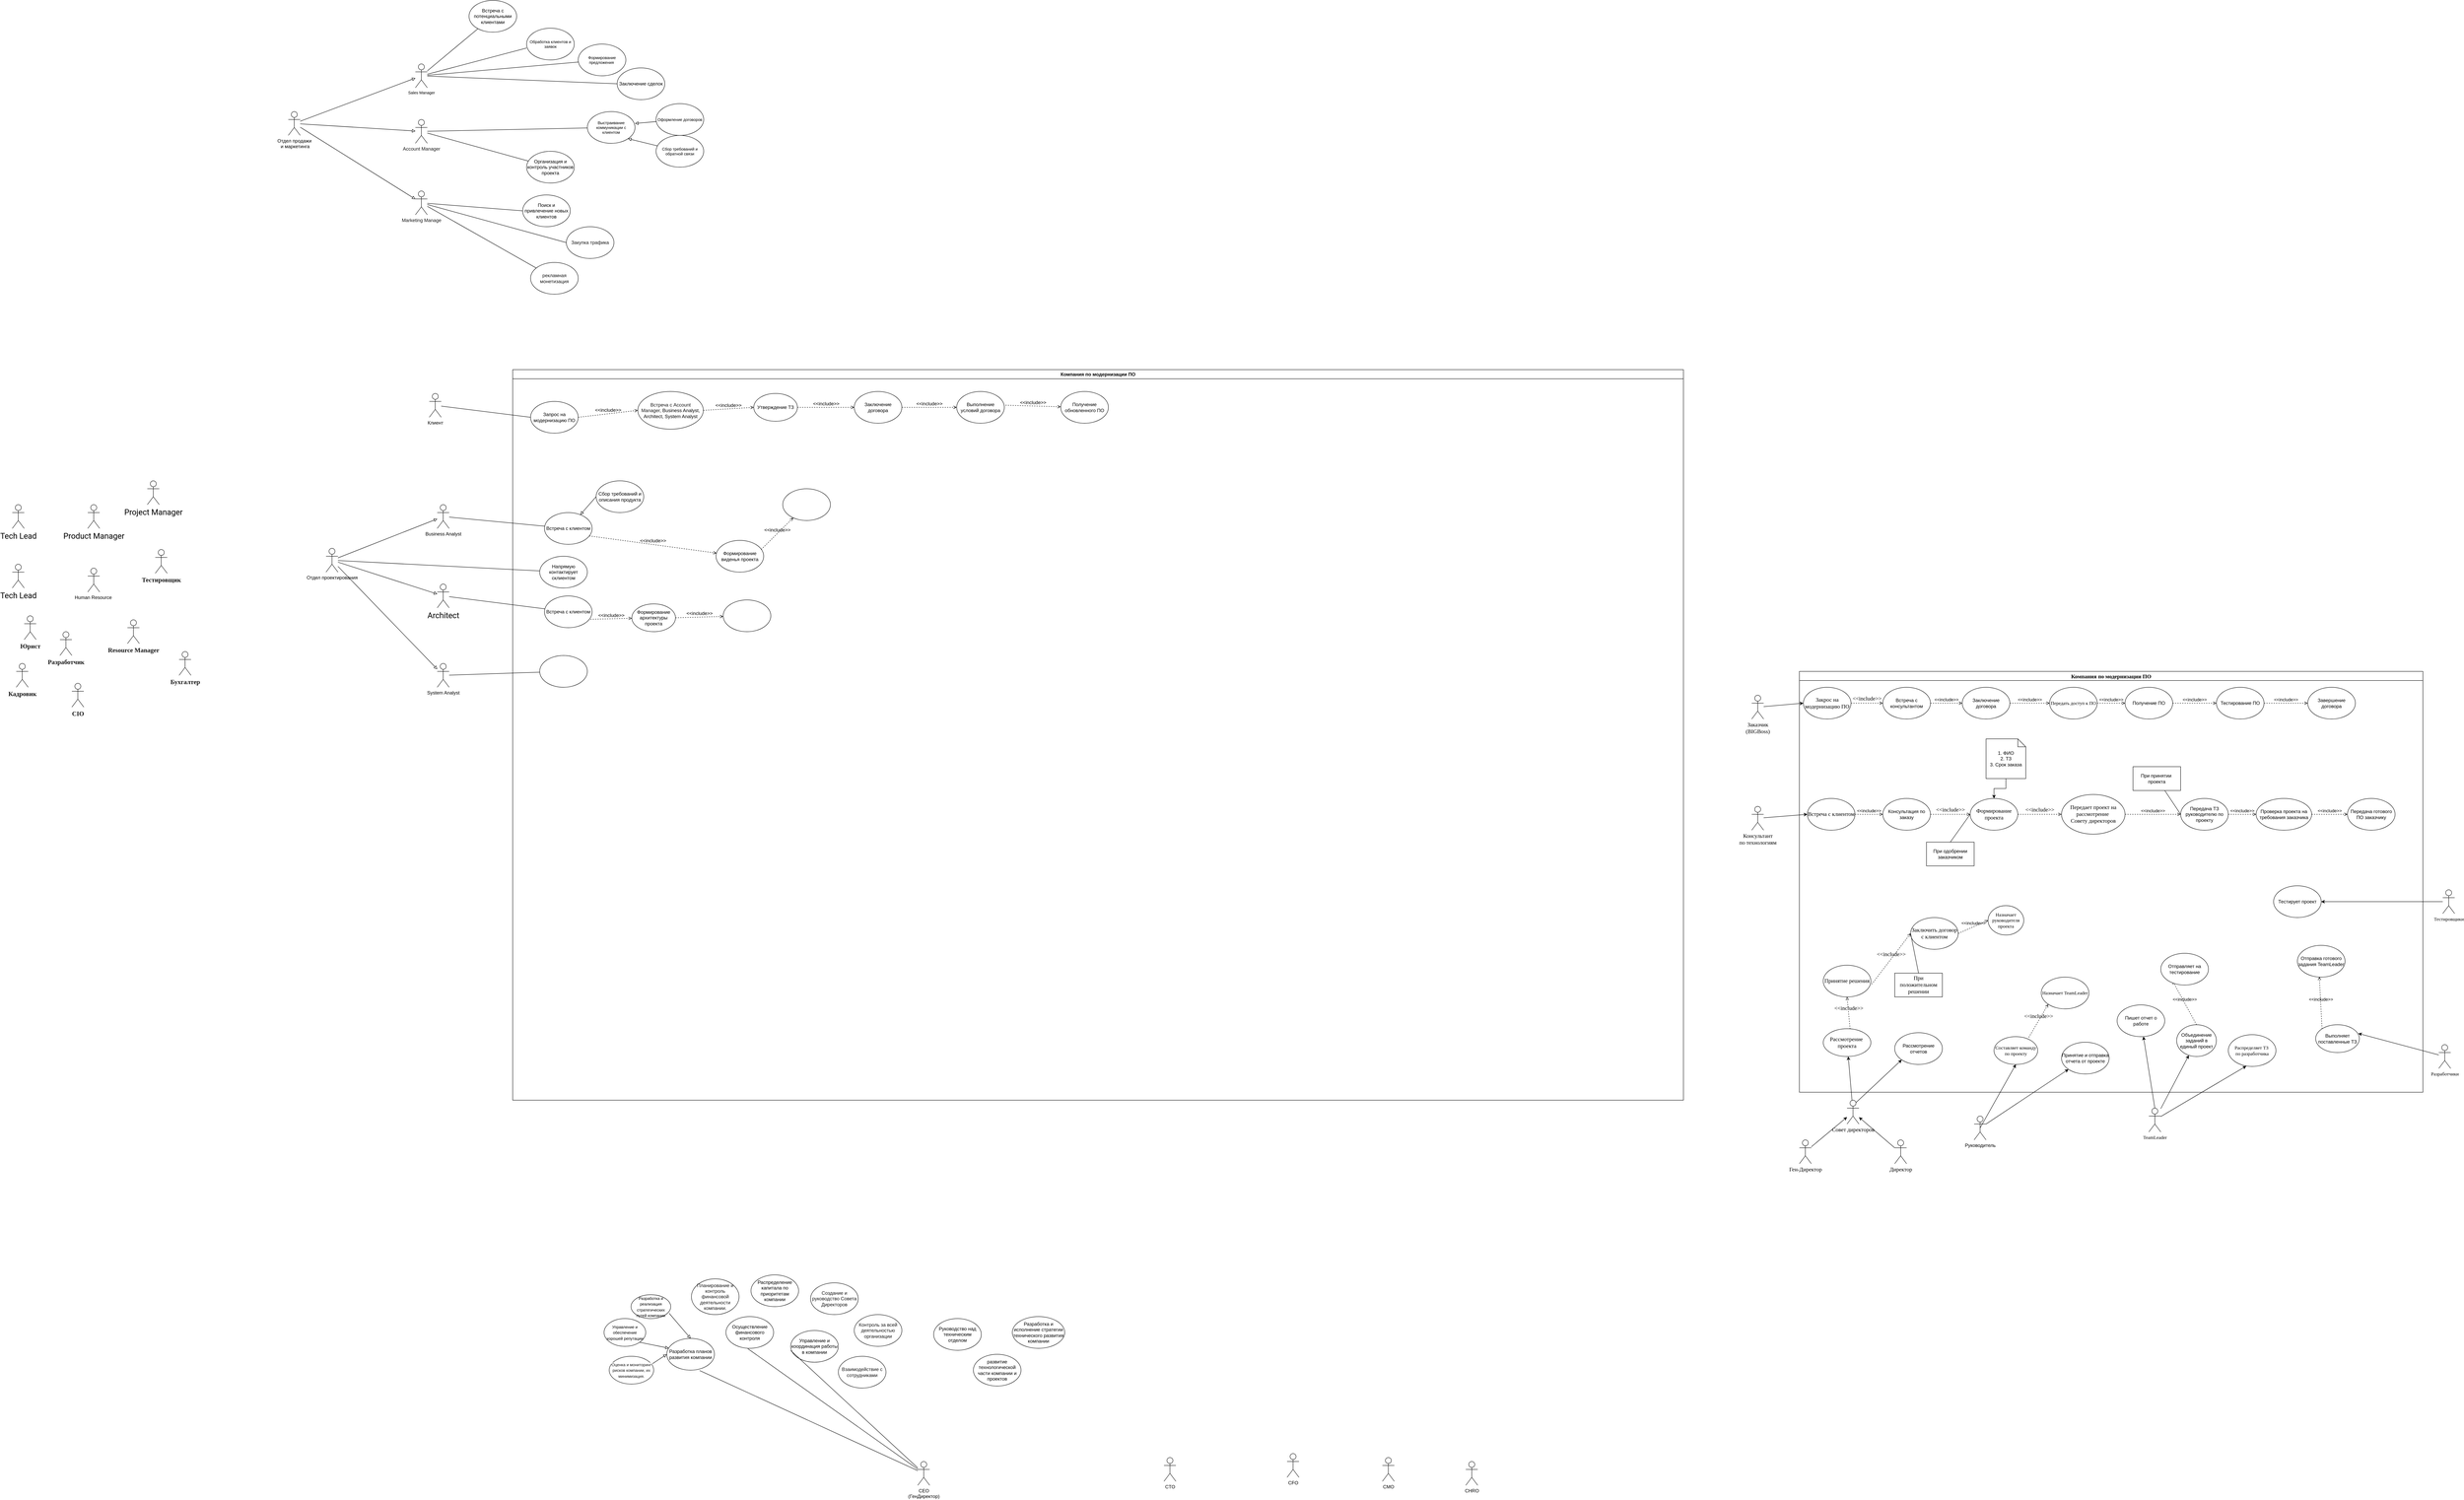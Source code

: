 <mxfile version="20.6.0" type="github">
  <diagram id="q-M6e1E9mZHze_OHQ8Zx" name="Страница 1">
    <mxGraphModel dx="6707" dy="3570" grid="1" gridSize="10" guides="1" tooltips="1" connect="1" arrows="1" fold="1" page="1" pageScale="1" pageWidth="1169" pageHeight="827" math="0" shadow="0">
      <root>
        <mxCell id="0" />
        <mxCell id="1" parent="0" />
        <mxCell id="guaCZs_cKu1_7_RgZMiv-1" value="Компания по модернизации ПО" style="swimlane;fontFamily=Comic Sans MS;fontSize=14;" parent="1" vertex="1">
          <mxGeometry x="440" y="-560" width="1570" height="1060" as="geometry" />
        </mxCell>
        <mxCell id="guaCZs_cKu1_7_RgZMiv-38" value="Закрос на модернизацию ПО" style="ellipse;whiteSpace=wrap;html=1;fontFamily=Comic Sans MS;fontSize=14;" parent="guaCZs_cKu1_7_RgZMiv-1" vertex="1">
          <mxGeometry x="10" y="40" width="120" height="80" as="geometry" />
        </mxCell>
        <mxCell id="guaCZs_cKu1_7_RgZMiv-41" value="&amp;lt;&amp;lt;include&amp;gt;&amp;gt;" style="html=1;verticalAlign=bottom;labelBackgroundColor=none;endArrow=open;endFill=0;dashed=1;rounded=0;fontFamily=Comic Sans MS;fontSize=14;entryX=0;entryY=0.5;entryDx=0;entryDy=0;" parent="guaCZs_cKu1_7_RgZMiv-1" source="guaCZs_cKu1_7_RgZMiv-38" target="GUWoHe-Yc3RCBkC3415t-1" edge="1">
          <mxGeometry width="160" relative="1" as="geometry">
            <mxPoint x="230" y="419.5" as="sourcePoint" />
            <mxPoint x="290" y="240" as="targetPoint" />
          </mxGeometry>
        </mxCell>
        <mxCell id="guaCZs_cKu1_7_RgZMiv-42" value="Встреча с клиентом" style="ellipse;whiteSpace=wrap;html=1;fontFamily=Comic Sans MS;fontSize=14;" parent="guaCZs_cKu1_7_RgZMiv-1" vertex="1">
          <mxGeometry x="20" y="320" width="120" height="80" as="geometry" />
        </mxCell>
        <mxCell id="guaCZs_cKu1_7_RgZMiv-48" value="Передает проект на рассмотрение&amp;nbsp;&lt;br&gt;Совету директоров" style="ellipse;whiteSpace=wrap;html=1;fontFamily=Comic Sans MS;fontSize=14;" parent="guaCZs_cKu1_7_RgZMiv-1" vertex="1">
          <mxGeometry x="660" y="310" width="160" height="100" as="geometry" />
        </mxCell>
        <mxCell id="guaCZs_cKu1_7_RgZMiv-47" value="&amp;lt;&amp;lt;include&amp;gt;&amp;gt;" style="html=1;verticalAlign=bottom;labelBackgroundColor=none;endArrow=open;endFill=0;dashed=1;rounded=0;fontFamily=Comic Sans MS;fontSize=14;exitX=1;exitY=0.5;exitDx=0;exitDy=0;" parent="guaCZs_cKu1_7_RgZMiv-1" source="guaCZs_cKu1_7_RgZMiv-64" target="guaCZs_cKu1_7_RgZMiv-48" edge="1">
          <mxGeometry width="160" relative="1" as="geometry">
            <mxPoint x="370" y="700" as="sourcePoint" />
            <mxPoint x="230" y="650" as="targetPoint" />
          </mxGeometry>
        </mxCell>
        <mxCell id="guaCZs_cKu1_7_RgZMiv-56" value="Рассмотрение&amp;nbsp;&lt;br&gt;проекта" style="ellipse;whiteSpace=wrap;html=1;fontFamily=Comic Sans MS;fontSize=14;" parent="guaCZs_cKu1_7_RgZMiv-1" vertex="1">
          <mxGeometry x="60" y="900" width="120" height="70" as="geometry" />
        </mxCell>
        <mxCell id="guaCZs_cKu1_7_RgZMiv-58" value="Принятие решения" style="ellipse;whiteSpace=wrap;html=1;fontFamily=Comic Sans MS;fontSize=14;" parent="guaCZs_cKu1_7_RgZMiv-1" vertex="1">
          <mxGeometry x="60" y="740" width="120" height="80" as="geometry" />
        </mxCell>
        <mxCell id="guaCZs_cKu1_7_RgZMiv-57" value="&amp;lt;&amp;lt;include&amp;gt;&amp;gt;" style="html=1;verticalAlign=bottom;labelBackgroundColor=none;endArrow=open;endFill=0;dashed=1;rounded=0;fontFamily=Comic Sans MS;fontSize=14;entryX=0.5;entryY=1;entryDx=0;entryDy=0;exitX=0.564;exitY=0.01;exitDx=0;exitDy=0;exitPerimeter=0;" parent="guaCZs_cKu1_7_RgZMiv-1" source="guaCZs_cKu1_7_RgZMiv-56" target="guaCZs_cKu1_7_RgZMiv-58" edge="1">
          <mxGeometry width="160" relative="1" as="geometry">
            <mxPoint x="320" y="910" as="sourcePoint" />
            <mxPoint x="400" y="830" as="targetPoint" />
          </mxGeometry>
        </mxCell>
        <mxCell id="guaCZs_cKu1_7_RgZMiv-59" value="Заключить договор с клиентом" style="ellipse;whiteSpace=wrap;html=1;fontFamily=Comic Sans MS;fontSize=14;" parent="guaCZs_cKu1_7_RgZMiv-1" vertex="1">
          <mxGeometry x="280" y="620" width="120" height="80" as="geometry" />
        </mxCell>
        <mxCell id="guaCZs_cKu1_7_RgZMiv-60" value="&amp;lt;&amp;lt;include&amp;gt;&amp;gt;" style="html=1;verticalAlign=bottom;labelBackgroundColor=none;endArrow=open;endFill=0;dashed=1;rounded=0;fontFamily=Comic Sans MS;fontSize=14;exitX=1.018;exitY=0.6;exitDx=0;exitDy=0;exitPerimeter=0;entryX=0;entryY=0.5;entryDx=0;entryDy=0;" parent="guaCZs_cKu1_7_RgZMiv-1" source="guaCZs_cKu1_7_RgZMiv-58" target="guaCZs_cKu1_7_RgZMiv-59" edge="1">
          <mxGeometry width="160" relative="1" as="geometry">
            <mxPoint x="320" y="900" as="sourcePoint" />
            <mxPoint x="480" y="900" as="targetPoint" />
          </mxGeometry>
        </mxCell>
        <mxCell id="guaCZs_cKu1_7_RgZMiv-61" value="При положительном решении" style="rounded=0;whiteSpace=wrap;html=1;fontFamily=Comic Sans MS;fontSize=14;" parent="guaCZs_cKu1_7_RgZMiv-1" vertex="1">
          <mxGeometry x="240" y="760" width="120" height="60" as="geometry" />
        </mxCell>
        <mxCell id="guaCZs_cKu1_7_RgZMiv-64" value="Формирование проекта" style="ellipse;whiteSpace=wrap;html=1;fontFamily=Comic Sans MS;fontSize=14;" parent="guaCZs_cKu1_7_RgZMiv-1" vertex="1">
          <mxGeometry x="430" y="320" width="120" height="80" as="geometry" />
        </mxCell>
        <mxCell id="guaCZs_cKu1_7_RgZMiv-63" value="&amp;lt;&amp;lt;include&amp;gt;&amp;gt;" style="html=1;verticalAlign=bottom;labelBackgroundColor=none;endArrow=open;endFill=0;dashed=1;rounded=0;fontFamily=Comic Sans MS;fontSize=14;entryX=0;entryY=0.5;entryDx=0;entryDy=0;exitX=1;exitY=0.5;exitDx=0;exitDy=0;" parent="guaCZs_cKu1_7_RgZMiv-1" source="jWmoQ8qqTmjfDzAK_sgd-14" target="guaCZs_cKu1_7_RgZMiv-64" edge="1">
          <mxGeometry width="160" relative="1" as="geometry">
            <mxPoint x="310" y="520" as="sourcePoint" />
            <mxPoint x="560" y="490" as="targetPoint" />
          </mxGeometry>
        </mxCell>
        <mxCell id="SjGMKWaWHkdXfCxdrCQ1-6" value="Назначает руководителя проекта" style="ellipse;whiteSpace=wrap;html=1;fontFamily=Comic Sans MS;" parent="guaCZs_cKu1_7_RgZMiv-1" vertex="1">
          <mxGeometry x="475" y="590" width="90" height="74" as="geometry" />
        </mxCell>
        <mxCell id="SjGMKWaWHkdXfCxdrCQ1-8" value="Составляет команду по проекту" style="ellipse;whiteSpace=wrap;html=1;fontFamily=Comic Sans MS;" parent="guaCZs_cKu1_7_RgZMiv-1" vertex="1">
          <mxGeometry x="490" y="920" width="110" height="70" as="geometry" />
        </mxCell>
        <mxCell id="SjGMKWaWHkdXfCxdrCQ1-11" value="Назначает TeamLeader" style="ellipse;whiteSpace=wrap;html=1;fontFamily=Comic Sans MS;" parent="guaCZs_cKu1_7_RgZMiv-1" vertex="1">
          <mxGeometry x="609" y="770" width="120" height="80" as="geometry" />
        </mxCell>
        <mxCell id="SjGMKWaWHkdXfCxdrCQ1-10" value="&amp;lt;&amp;lt;include&amp;gt;&amp;gt;" style="html=1;verticalAlign=bottom;labelBackgroundColor=none;endArrow=open;endFill=0;dashed=1;rounded=0;fontFamily=Comic Sans MS;fontSize=14;exitX=0.797;exitY=0.026;exitDx=0;exitDy=0;exitPerimeter=0;entryX=0;entryY=1;entryDx=0;entryDy=0;" parent="guaCZs_cKu1_7_RgZMiv-1" source="SjGMKWaWHkdXfCxdrCQ1-8" target="SjGMKWaWHkdXfCxdrCQ1-11" edge="1">
          <mxGeometry width="160" relative="1" as="geometry">
            <mxPoint x="530" y="930" as="sourcePoint" />
            <mxPoint x="770" y="880" as="targetPoint" />
          </mxGeometry>
        </mxCell>
        <mxCell id="SjGMKWaWHkdXfCxdrCQ1-14" value="Распределяет ТЗ&amp;nbsp;&lt;br&gt;по разработчика" style="ellipse;whiteSpace=wrap;html=1;fontFamily=Comic Sans MS;" parent="guaCZs_cKu1_7_RgZMiv-1" vertex="1">
          <mxGeometry x="1080" y="915" width="120" height="80" as="geometry" />
        </mxCell>
        <mxCell id="SjGMKWaWHkdXfCxdrCQ1-20" value="Передать доступ к ПО" style="ellipse;whiteSpace=wrap;html=1;fontFamily=Comic Sans MS;" parent="guaCZs_cKu1_7_RgZMiv-1" vertex="1">
          <mxGeometry x="630" y="40" width="120" height="80" as="geometry" />
        </mxCell>
        <mxCell id="jWmoQ8qqTmjfDzAK_sgd-4" value="Объединение заданий в единый проект" style="ellipse;whiteSpace=wrap;html=1;" parent="guaCZs_cKu1_7_RgZMiv-1" vertex="1">
          <mxGeometry x="950" y="890" width="100" height="80" as="geometry" />
        </mxCell>
        <mxCell id="jWmoQ8qqTmjfDzAK_sgd-8" value="Принятие и отправка отчета от проекте" style="ellipse;whiteSpace=wrap;html=1;" parent="guaCZs_cKu1_7_RgZMiv-1" vertex="1">
          <mxGeometry x="660" y="934" width="120" height="80" as="geometry" />
        </mxCell>
        <mxCell id="jWmoQ8qqTmjfDzAK_sgd-13" value="При одобрении заказчиком" style="rounded=0;whiteSpace=wrap;html=1;" parent="guaCZs_cKu1_7_RgZMiv-1" vertex="1">
          <mxGeometry x="320" y="430" width="120" height="60" as="geometry" />
        </mxCell>
        <mxCell id="jWmoQ8qqTmjfDzAK_sgd-14" value="Консультация по заказу" style="ellipse;whiteSpace=wrap;html=1;" parent="guaCZs_cKu1_7_RgZMiv-1" vertex="1">
          <mxGeometry x="210" y="320" width="120" height="80" as="geometry" />
        </mxCell>
        <mxCell id="jWmoQ8qqTmjfDzAK_sgd-15" value="&amp;lt;&amp;lt;include&amp;gt;&amp;gt;" style="html=1;verticalAlign=bottom;labelBackgroundColor=none;endArrow=open;endFill=0;dashed=1;rounded=0;exitX=1;exitY=0.5;exitDx=0;exitDy=0;entryX=0;entryY=0.5;entryDx=0;entryDy=0;" parent="guaCZs_cKu1_7_RgZMiv-1" source="guaCZs_cKu1_7_RgZMiv-42" target="jWmoQ8qqTmjfDzAK_sgd-14" edge="1">
          <mxGeometry width="160" relative="1" as="geometry">
            <mxPoint x="450" y="710" as="sourcePoint" />
            <mxPoint x="610" y="710" as="targetPoint" />
          </mxGeometry>
        </mxCell>
        <mxCell id="jWmoQ8qqTmjfDzAK_sgd-16" value="" style="endArrow=none;html=1;rounded=0;exitX=0.5;exitY=0;exitDx=0;exitDy=0;entryX=0;entryY=0.5;entryDx=0;entryDy=0;" parent="guaCZs_cKu1_7_RgZMiv-1" source="jWmoQ8qqTmjfDzAK_sgd-13" target="guaCZs_cKu1_7_RgZMiv-64" edge="1">
          <mxGeometry width="50" height="50" relative="1" as="geometry">
            <mxPoint x="500" y="750" as="sourcePoint" />
            <mxPoint x="550" y="700" as="targetPoint" />
          </mxGeometry>
        </mxCell>
        <mxCell id="jWmoQ8qqTmjfDzAK_sgd-18" style="edgeStyle=orthogonalEdgeStyle;rounded=0;orthogonalLoop=1;jettySize=auto;html=1;" parent="guaCZs_cKu1_7_RgZMiv-1" source="jWmoQ8qqTmjfDzAK_sgd-17" target="guaCZs_cKu1_7_RgZMiv-64" edge="1">
          <mxGeometry relative="1" as="geometry" />
        </mxCell>
        <mxCell id="jWmoQ8qqTmjfDzAK_sgd-17" value="1. ФИО&lt;br&gt;2. ТЗ&lt;br&gt;3. Срок заказа" style="shape=note;size=20;whiteSpace=wrap;html=1;" parent="guaCZs_cKu1_7_RgZMiv-1" vertex="1">
          <mxGeometry x="470" y="170" width="100" height="100" as="geometry" />
        </mxCell>
        <mxCell id="GUWoHe-Yc3RCBkC3415t-1" value="Встреча с консультантом" style="ellipse;whiteSpace=wrap;html=1;" parent="guaCZs_cKu1_7_RgZMiv-1" vertex="1">
          <mxGeometry x="210" y="40" width="120" height="80" as="geometry" />
        </mxCell>
        <mxCell id="GUWoHe-Yc3RCBkC3415t-2" value="&amp;lt;&amp;lt;include&amp;gt;&amp;gt;" style="html=1;verticalAlign=bottom;labelBackgroundColor=none;endArrow=open;endFill=0;dashed=1;rounded=0;exitX=1;exitY=0.5;exitDx=0;exitDy=0;entryX=0;entryY=0.5;entryDx=0;entryDy=0;" parent="guaCZs_cKu1_7_RgZMiv-1" source="GUWoHe-Yc3RCBkC3415t-1" target="GUWoHe-Yc3RCBkC3415t-3" edge="1">
          <mxGeometry width="160" relative="1" as="geometry">
            <mxPoint x="450" y="200" as="sourcePoint" />
            <mxPoint x="540" y="190" as="targetPoint" />
          </mxGeometry>
        </mxCell>
        <mxCell id="GUWoHe-Yc3RCBkC3415t-3" value="Заключение договора" style="ellipse;whiteSpace=wrap;html=1;" parent="guaCZs_cKu1_7_RgZMiv-1" vertex="1">
          <mxGeometry x="410" y="40" width="120" height="80" as="geometry" />
        </mxCell>
        <mxCell id="guaCZs_cKu1_7_RgZMiv-62" value="" style="endArrow=none;html=1;rounded=0;fontFamily=Comic Sans MS;fontSize=14;exitX=0.5;exitY=0;exitDx=0;exitDy=0;entryX=0;entryY=0.5;entryDx=0;entryDy=0;" parent="guaCZs_cKu1_7_RgZMiv-1" source="guaCZs_cKu1_7_RgZMiv-61" target="guaCZs_cKu1_7_RgZMiv-59" edge="1">
          <mxGeometry width="50" height="50" relative="1" as="geometry">
            <mxPoint x="450" y="870" as="sourcePoint" />
            <mxPoint x="450" y="800" as="targetPoint" />
          </mxGeometry>
        </mxCell>
        <mxCell id="GUWoHe-Yc3RCBkC3415t-7" value="Передача ТЗ&lt;br&gt;руководителю по проекту" style="ellipse;whiteSpace=wrap;html=1;" parent="guaCZs_cKu1_7_RgZMiv-1" vertex="1">
          <mxGeometry x="960" y="320" width="120" height="80" as="geometry" />
        </mxCell>
        <mxCell id="GUWoHe-Yc3RCBkC3415t-5" value="&amp;lt;&amp;lt;include&amp;gt;&amp;gt;" style="html=1;verticalAlign=bottom;labelBackgroundColor=none;endArrow=open;endFill=0;dashed=1;rounded=0;entryX=0;entryY=0.5;entryDx=0;entryDy=0;exitX=1;exitY=0.5;exitDx=0;exitDy=0;" parent="guaCZs_cKu1_7_RgZMiv-1" source="guaCZs_cKu1_7_RgZMiv-48" target="GUWoHe-Yc3RCBkC3415t-7" edge="1">
          <mxGeometry width="160" relative="1" as="geometry">
            <mxPoint x="120" y="600" as="sourcePoint" />
            <mxPoint x="280" y="600" as="targetPoint" />
          </mxGeometry>
        </mxCell>
        <mxCell id="GUWoHe-Yc3RCBkC3415t-9" value="При принятии&amp;nbsp; проекта" style="rounded=0;whiteSpace=wrap;html=1;" parent="guaCZs_cKu1_7_RgZMiv-1" vertex="1">
          <mxGeometry x="840" y="240" width="120" height="60" as="geometry" />
        </mxCell>
        <mxCell id="GUWoHe-Yc3RCBkC3415t-8" value="" style="endArrow=none;html=1;rounded=0;exitX=0;exitY=0.5;exitDx=0;exitDy=0;" parent="guaCZs_cKu1_7_RgZMiv-1" source="GUWoHe-Yc3RCBkC3415t-7" target="GUWoHe-Yc3RCBkC3415t-9" edge="1">
          <mxGeometry width="50" height="50" relative="1" as="geometry">
            <mxPoint x="870" y="400" as="sourcePoint" />
            <mxPoint x="540" y="430" as="targetPoint" />
          </mxGeometry>
        </mxCell>
        <mxCell id="GUWoHe-Yc3RCBkC3415t-10" value="&amp;lt;&amp;lt;include&amp;gt;&amp;gt;" style="html=1;verticalAlign=bottom;labelBackgroundColor=none;endArrow=open;endFill=0;dashed=1;rounded=0;exitX=1;exitY=0.5;exitDx=0;exitDy=0;entryX=0;entryY=0.5;entryDx=0;entryDy=0;" parent="guaCZs_cKu1_7_RgZMiv-1" source="GUWoHe-Yc3RCBkC3415t-3" target="SjGMKWaWHkdXfCxdrCQ1-20" edge="1">
          <mxGeometry width="160" relative="1" as="geometry">
            <mxPoint x="260" y="340" as="sourcePoint" />
            <mxPoint x="420" y="340" as="targetPoint" />
          </mxGeometry>
        </mxCell>
        <mxCell id="SzfnKehImvkE5uTHRfjH-2" value="Получение ПО" style="ellipse;whiteSpace=wrap;html=1;" parent="guaCZs_cKu1_7_RgZMiv-1" vertex="1">
          <mxGeometry x="820" y="40" width="120" height="80" as="geometry" />
        </mxCell>
        <mxCell id="SzfnKehImvkE5uTHRfjH-1" value="&amp;lt;&amp;lt;include&amp;gt;&amp;gt;" style="html=1;verticalAlign=bottom;labelBackgroundColor=none;endArrow=open;endFill=0;dashed=1;rounded=0;exitX=1;exitY=0.5;exitDx=0;exitDy=0;entryX=0;entryY=0.5;entryDx=0;entryDy=0;" parent="guaCZs_cKu1_7_RgZMiv-1" source="SjGMKWaWHkdXfCxdrCQ1-20" target="SzfnKehImvkE5uTHRfjH-2" edge="1">
          <mxGeometry width="160" relative="1" as="geometry">
            <mxPoint x="540" y="350" as="sourcePoint" />
            <mxPoint x="820" y="80" as="targetPoint" />
          </mxGeometry>
        </mxCell>
        <mxCell id="SzfnKehImvkE5uTHRfjH-4" value="Тестирование ПО" style="ellipse;whiteSpace=wrap;html=1;" parent="guaCZs_cKu1_7_RgZMiv-1" vertex="1">
          <mxGeometry x="1050" y="40" width="120" height="80" as="geometry" />
        </mxCell>
        <mxCell id="SzfnKehImvkE5uTHRfjH-3" value="&amp;lt;&amp;lt;include&amp;gt;&amp;gt;" style="html=1;verticalAlign=bottom;labelBackgroundColor=none;endArrow=open;endFill=0;dashed=1;rounded=0;exitX=1;exitY=0.5;exitDx=0;exitDy=0;entryX=0;entryY=0.5;entryDx=0;entryDy=0;" parent="guaCZs_cKu1_7_RgZMiv-1" source="SzfnKehImvkE5uTHRfjH-2" target="SzfnKehImvkE5uTHRfjH-4" edge="1">
          <mxGeometry width="160" relative="1" as="geometry">
            <mxPoint x="540" y="350" as="sourcePoint" />
            <mxPoint x="1030" y="80" as="targetPoint" />
          </mxGeometry>
        </mxCell>
        <mxCell id="SzfnKehImvkE5uTHRfjH-6" value="Завершение договора" style="ellipse;whiteSpace=wrap;html=1;" parent="guaCZs_cKu1_7_RgZMiv-1" vertex="1">
          <mxGeometry x="1280" y="40" width="120" height="80" as="geometry" />
        </mxCell>
        <mxCell id="SzfnKehImvkE5uTHRfjH-7" value="&amp;lt;&amp;lt;include&amp;gt;&amp;gt;" style="html=1;verticalAlign=bottom;labelBackgroundColor=none;endArrow=open;endFill=0;dashed=1;rounded=0;exitX=1;exitY=0.5;exitDx=0;exitDy=0;entryX=0;entryY=0.5;entryDx=0;entryDy=0;" parent="guaCZs_cKu1_7_RgZMiv-1" source="SzfnKehImvkE5uTHRfjH-4" target="SzfnKehImvkE5uTHRfjH-6" edge="1">
          <mxGeometry width="160" relative="1" as="geometry">
            <mxPoint x="1090" y="340" as="sourcePoint" />
            <mxPoint x="1250" y="340" as="targetPoint" />
          </mxGeometry>
        </mxCell>
        <mxCell id="SzfnKehImvkE5uTHRfjH-9" value="Проверка проекта на требования заказчика" style="ellipse;whiteSpace=wrap;html=1;" parent="guaCZs_cKu1_7_RgZMiv-1" vertex="1">
          <mxGeometry x="1150" y="320" width="140" height="80" as="geometry" />
        </mxCell>
        <mxCell id="SzfnKehImvkE5uTHRfjH-10" value="&amp;lt;&amp;lt;include&amp;gt;&amp;gt;" style="html=1;verticalAlign=bottom;labelBackgroundColor=none;endArrow=open;endFill=0;dashed=1;rounded=0;exitX=1;exitY=0.5;exitDx=0;exitDy=0;entryX=0;entryY=0.5;entryDx=0;entryDy=0;" parent="guaCZs_cKu1_7_RgZMiv-1" source="GUWoHe-Yc3RCBkC3415t-7" target="SzfnKehImvkE5uTHRfjH-9" edge="1">
          <mxGeometry width="160" relative="1" as="geometry">
            <mxPoint x="930" y="490" as="sourcePoint" />
            <mxPoint x="1090" y="490" as="targetPoint" />
          </mxGeometry>
        </mxCell>
        <mxCell id="SzfnKehImvkE5uTHRfjH-11" value="Передача готового ПО заказчику" style="ellipse;whiteSpace=wrap;html=1;" parent="guaCZs_cKu1_7_RgZMiv-1" vertex="1">
          <mxGeometry x="1380" y="320" width="120" height="80" as="geometry" />
        </mxCell>
        <mxCell id="SzfnKehImvkE5uTHRfjH-12" value="&amp;lt;&amp;lt;include&amp;gt;&amp;gt;" style="html=1;verticalAlign=bottom;labelBackgroundColor=none;endArrow=open;endFill=0;dashed=1;rounded=0;exitX=1;exitY=0.5;exitDx=0;exitDy=0;entryX=0;entryY=0.5;entryDx=0;entryDy=0;" parent="guaCZs_cKu1_7_RgZMiv-1" source="SzfnKehImvkE5uTHRfjH-9" target="SzfnKehImvkE5uTHRfjH-11" edge="1">
          <mxGeometry width="160" relative="1" as="geometry">
            <mxPoint x="930" y="480" as="sourcePoint" />
            <mxPoint x="1090" y="480" as="targetPoint" />
          </mxGeometry>
        </mxCell>
        <mxCell id="SzfnKehImvkE5uTHRfjH-13" value="&amp;lt;&amp;lt;include&amp;gt;&amp;gt;" style="html=1;verticalAlign=bottom;labelBackgroundColor=none;endArrow=open;endFill=0;dashed=1;rounded=0;exitX=1;exitY=0.5;exitDx=0;exitDy=0;entryX=0;entryY=0.5;entryDx=0;entryDy=0;" parent="guaCZs_cKu1_7_RgZMiv-1" source="guaCZs_cKu1_7_RgZMiv-59" target="SjGMKWaWHkdXfCxdrCQ1-6" edge="1">
          <mxGeometry width="160" relative="1" as="geometry">
            <mxPoint x="370" y="890" as="sourcePoint" />
            <mxPoint x="530" y="890" as="targetPoint" />
          </mxGeometry>
        </mxCell>
        <mxCell id="SzfnKehImvkE5uTHRfjH-15" value="Рассмотрение отчетов" style="ellipse;whiteSpace=wrap;html=1;" parent="guaCZs_cKu1_7_RgZMiv-1" vertex="1">
          <mxGeometry x="240.0" y="910" width="120" height="80" as="geometry" />
        </mxCell>
        <mxCell id="jWmoQ8qqTmjfDzAK_sgd-1" value="Выполняет поставленные ТЗ" style="ellipse;whiteSpace=wrap;html=1;" parent="guaCZs_cKu1_7_RgZMiv-1" vertex="1">
          <mxGeometry x="1300" y="890" width="110" height="70" as="geometry" />
        </mxCell>
        <mxCell id="SzfnKehImvkE5uTHRfjH-20" value="Пишет отчет о работе" style="ellipse;whiteSpace=wrap;html=1;" parent="guaCZs_cKu1_7_RgZMiv-1" vertex="1">
          <mxGeometry x="800" y="840.0" width="120" height="80" as="geometry" />
        </mxCell>
        <mxCell id="SzfnKehImvkE5uTHRfjH-19" value="&amp;lt;&amp;lt;include&amp;gt;&amp;gt;" style="html=1;verticalAlign=bottom;labelBackgroundColor=none;endArrow=open;endFill=0;dashed=1;rounded=0;exitX=0.5;exitY=0;exitDx=0;exitDy=0;entryX=0.25;entryY=0.875;entryDx=0;entryDy=0;entryPerimeter=0;" parent="guaCZs_cKu1_7_RgZMiv-1" source="jWmoQ8qqTmjfDzAK_sgd-4" target="SzfnKehImvkE5uTHRfjH-23" edge="1">
          <mxGeometry width="160" relative="1" as="geometry">
            <mxPoint x="1320" y="880" as="sourcePoint" />
            <mxPoint x="910" y="790" as="targetPoint" />
          </mxGeometry>
        </mxCell>
        <mxCell id="SzfnKehImvkE5uTHRfjH-22" value="Отправка готового задания TeamLeader" style="ellipse;whiteSpace=wrap;html=1;" parent="guaCZs_cKu1_7_RgZMiv-1" vertex="1">
          <mxGeometry x="1254" y="690" width="120" height="80" as="geometry" />
        </mxCell>
        <mxCell id="SzfnKehImvkE5uTHRfjH-21" value="&amp;lt;&amp;lt;include&amp;gt;&amp;gt;" style="html=1;verticalAlign=bottom;labelBackgroundColor=none;endArrow=open;endFill=0;dashed=1;rounded=0;exitX=0;exitY=0;exitDx=0;exitDy=0;entryX=0.46;entryY=0.992;entryDx=0;entryDy=0;entryPerimeter=0;" parent="guaCZs_cKu1_7_RgZMiv-1" source="jWmoQ8qqTmjfDzAK_sgd-1" target="SzfnKehImvkE5uTHRfjH-22" edge="1">
          <mxGeometry width="160" relative="1" as="geometry">
            <mxPoint x="1320" y="870" as="sourcePoint" />
            <mxPoint x="1280" y="820" as="targetPoint" />
          </mxGeometry>
        </mxCell>
        <mxCell id="jWmoQ8qqTmjfDzAK_sgd-6" value="Тестирует проект" style="ellipse;whiteSpace=wrap;html=1;" parent="guaCZs_cKu1_7_RgZMiv-1" vertex="1">
          <mxGeometry x="1194" y="540" width="120" height="80" as="geometry" />
        </mxCell>
        <mxCell id="SzfnKehImvkE5uTHRfjH-23" value="Отправляет на тестирование" style="ellipse;whiteSpace=wrap;html=1;" parent="guaCZs_cKu1_7_RgZMiv-1" vertex="1">
          <mxGeometry x="910" y="710" width="120" height="80" as="geometry" />
        </mxCell>
        <mxCell id="guaCZs_cKu1_7_RgZMiv-37" value="Заказчик&lt;br&gt;(BIGBoss)" style="shape=umlActor;verticalLabelPosition=bottom;verticalAlign=top;html=1;outlineConnect=0;fontFamily=Comic Sans MS;fontSize=14;labelBackgroundColor=none;" parent="1" vertex="1">
          <mxGeometry x="320" y="-500" width="30" height="60" as="geometry" />
        </mxCell>
        <mxCell id="guaCZs_cKu1_7_RgZMiv-39" value="" style="endArrow=classic;html=1;rounded=0;fontFamily=Comic Sans MS;fontSize=14;entryX=0;entryY=0.5;entryDx=0;entryDy=0;" parent="1" source="guaCZs_cKu1_7_RgZMiv-37" target="guaCZs_cKu1_7_RgZMiv-38" edge="1">
          <mxGeometry width="50" height="50" relative="1" as="geometry">
            <mxPoint x="790" y="-100" as="sourcePoint" />
            <mxPoint x="840" y="-150" as="targetPoint" />
          </mxGeometry>
        </mxCell>
        <mxCell id="guaCZs_cKu1_7_RgZMiv-44" value="Консультант&lt;br&gt;по технологиям" style="shape=umlActor;verticalLabelPosition=bottom;verticalAlign=top;html=1;outlineConnect=0;fontFamily=Comic Sans MS;fontSize=14;" parent="1" vertex="1">
          <mxGeometry x="320" y="-220" width="30" height="60" as="geometry" />
        </mxCell>
        <mxCell id="guaCZs_cKu1_7_RgZMiv-45" value="" style="endArrow=classic;html=1;rounded=0;fontFamily=Comic Sans MS;fontSize=14;entryX=0;entryY=0.5;entryDx=0;entryDy=0;" parent="1" source="guaCZs_cKu1_7_RgZMiv-44" target="guaCZs_cKu1_7_RgZMiv-42" edge="1">
          <mxGeometry width="50" height="50" relative="1" as="geometry">
            <mxPoint x="900" y="150" as="sourcePoint" />
            <mxPoint x="480" y="140" as="targetPoint" />
          </mxGeometry>
        </mxCell>
        <mxCell id="guaCZs_cKu1_7_RgZMiv-49" value="Директор" style="shape=umlActor;verticalLabelPosition=bottom;verticalAlign=top;html=1;outlineConnect=0;fontFamily=Comic Sans MS;fontSize=14;" parent="1" vertex="1">
          <mxGeometry x="680" y="620" width="30" height="60" as="geometry" />
        </mxCell>
        <mxCell id="guaCZs_cKu1_7_RgZMiv-50" value="Ген-Директор" style="shape=umlActor;verticalLabelPosition=bottom;verticalAlign=top;html=1;outlineConnect=0;fontFamily=Comic Sans MS;fontSize=14;" parent="1" vertex="1">
          <mxGeometry x="440" y="620" width="30" height="60" as="geometry" />
        </mxCell>
        <mxCell id="guaCZs_cKu1_7_RgZMiv-51" value="Совет директоров" style="shape=umlActor;verticalLabelPosition=bottom;verticalAlign=top;html=1;outlineConnect=0;fontFamily=Comic Sans MS;fontSize=14;" parent="1" vertex="1">
          <mxGeometry x="560" y="520" width="30" height="60" as="geometry" />
        </mxCell>
        <mxCell id="guaCZs_cKu1_7_RgZMiv-52" value="" style="endArrow=classic;html=1;rounded=0;fontFamily=Comic Sans MS;fontSize=14;" parent="1" source="guaCZs_cKu1_7_RgZMiv-50" target="guaCZs_cKu1_7_RgZMiv-51" edge="1">
          <mxGeometry width="50" height="50" relative="1" as="geometry">
            <mxPoint x="880" y="540" as="sourcePoint" />
            <mxPoint x="930" y="490" as="targetPoint" />
          </mxGeometry>
        </mxCell>
        <mxCell id="guaCZs_cKu1_7_RgZMiv-53" value="" style="endArrow=classic;html=1;rounded=0;fontFamily=Comic Sans MS;fontSize=14;exitX=0;exitY=0.333;exitDx=0;exitDy=0;exitPerimeter=0;" parent="1" source="guaCZs_cKu1_7_RgZMiv-49" target="guaCZs_cKu1_7_RgZMiv-51" edge="1">
          <mxGeometry width="50" height="50" relative="1" as="geometry">
            <mxPoint x="880" y="540" as="sourcePoint" />
            <mxPoint x="930" y="490" as="targetPoint" />
          </mxGeometry>
        </mxCell>
        <mxCell id="guaCZs_cKu1_7_RgZMiv-55" value="" style="endArrow=classic;html=1;rounded=0;fontFamily=Comic Sans MS;fontSize=14;" parent="1" source="guaCZs_cKu1_7_RgZMiv-51" target="guaCZs_cKu1_7_RgZMiv-56" edge="1">
          <mxGeometry width="50" height="50" relative="1" as="geometry">
            <mxPoint x="810" y="580" as="sourcePoint" />
            <mxPoint x="800" y="440" as="targetPoint" />
          </mxGeometry>
        </mxCell>
        <mxCell id="SjGMKWaWHkdXfCxdrCQ1-5" value="Руководитель" style="shape=umlActor;verticalLabelPosition=bottom;verticalAlign=top;html=1;outlineConnect=0;" parent="1" vertex="1">
          <mxGeometry x="880" y="560" width="30" height="60" as="geometry" />
        </mxCell>
        <mxCell id="SjGMKWaWHkdXfCxdrCQ1-9" value="" style="endArrow=classic;html=1;rounded=0;fontFamily=Comic Sans MS;exitX=0.5;exitY=0.5;exitDx=0;exitDy=0;exitPerimeter=0;entryX=0.5;entryY=1;entryDx=0;entryDy=0;" parent="1" source="SjGMKWaWHkdXfCxdrCQ1-5" target="SjGMKWaWHkdXfCxdrCQ1-8" edge="1">
          <mxGeometry width="50" height="50" relative="1" as="geometry">
            <mxPoint x="1040" y="430" as="sourcePoint" />
            <mxPoint x="1090" y="380" as="targetPoint" />
          </mxGeometry>
        </mxCell>
        <mxCell id="SjGMKWaWHkdXfCxdrCQ1-12" value="Разработчики" style="shape=umlActor;verticalLabelPosition=bottom;verticalAlign=top;html=1;outlineConnect=0;fontFamily=Comic Sans MS;" parent="1" vertex="1">
          <mxGeometry x="2050" y="380" width="30" height="60" as="geometry" />
        </mxCell>
        <mxCell id="SjGMKWaWHkdXfCxdrCQ1-13" value="TeamLeader" style="shape=umlActor;verticalLabelPosition=bottom;verticalAlign=top;html=1;outlineConnect=0;fontFamily=Comic Sans MS;" parent="1" vertex="1">
          <mxGeometry x="1320" y="540" width="30" height="60" as="geometry" />
        </mxCell>
        <mxCell id="SjGMKWaWHkdXfCxdrCQ1-17" value="" style="endArrow=classic;html=1;rounded=0;fontFamily=Comic Sans MS;entryX=0.377;entryY=0.988;entryDx=0;entryDy=0;entryPerimeter=0;" parent="1" source="SjGMKWaWHkdXfCxdrCQ1-13" target="SjGMKWaWHkdXfCxdrCQ1-14" edge="1">
          <mxGeometry width="50" height="50" relative="1" as="geometry">
            <mxPoint x="1040" y="260" as="sourcePoint" />
            <mxPoint x="1090" y="210" as="targetPoint" />
          </mxGeometry>
        </mxCell>
        <mxCell id="SjGMKWaWHkdXfCxdrCQ1-18" value="Тестировщики" style="shape=umlActor;verticalLabelPosition=bottom;verticalAlign=top;html=1;outlineConnect=0;fontFamily=Comic Sans MS;" parent="1" vertex="1">
          <mxGeometry x="2060" y="-10" width="30" height="60" as="geometry" />
        </mxCell>
        <mxCell id="jWmoQ8qqTmjfDzAK_sgd-2" value="" style="endArrow=classic;html=1;rounded=0;entryX=0.975;entryY=0.313;entryDx=0;entryDy=0;entryPerimeter=0;" parent="1" source="SjGMKWaWHkdXfCxdrCQ1-12" target="jWmoQ8qqTmjfDzAK_sgd-1" edge="1">
          <mxGeometry width="50" height="50" relative="1" as="geometry">
            <mxPoint x="1450" y="270" as="sourcePoint" />
            <mxPoint x="1500" y="220" as="targetPoint" />
          </mxGeometry>
        </mxCell>
        <mxCell id="jWmoQ8qqTmjfDzAK_sgd-5" value="" style="endArrow=classic;html=1;rounded=0;" parent="1" source="SjGMKWaWHkdXfCxdrCQ1-18" target="jWmoQ8qqTmjfDzAK_sgd-6" edge="1">
          <mxGeometry width="50" height="50" relative="1" as="geometry">
            <mxPoint x="1450" y="-110" as="sourcePoint" />
            <mxPoint x="1590" y="-340" as="targetPoint" />
          </mxGeometry>
        </mxCell>
        <mxCell id="SzfnKehImvkE5uTHRfjH-16" value="" style="endArrow=classic;html=1;rounded=0;exitX=0.75;exitY=0.1;exitDx=0;exitDy=0;exitPerimeter=0;entryX=0;entryY=1;entryDx=0;entryDy=0;" parent="1" source="guaCZs_cKu1_7_RgZMiv-51" target="SzfnKehImvkE5uTHRfjH-15" edge="1">
          <mxGeometry width="50" height="50" relative="1" as="geometry">
            <mxPoint x="860" y="210" as="sourcePoint" />
            <mxPoint x="910" y="160" as="targetPoint" />
          </mxGeometry>
        </mxCell>
        <mxCell id="SzfnKehImvkE5uTHRfjH-17" value="" style="endArrow=classic;html=1;rounded=0;" parent="1" source="SjGMKWaWHkdXfCxdrCQ1-5" target="jWmoQ8qqTmjfDzAK_sgd-8" edge="1">
          <mxGeometry width="50" height="50" relative="1" as="geometry">
            <mxPoint x="1110" y="360" as="sourcePoint" />
            <mxPoint x="1120" y="420" as="targetPoint" />
          </mxGeometry>
        </mxCell>
        <mxCell id="SzfnKehImvkE5uTHRfjH-18" value="" style="endArrow=classic;html=1;rounded=0;" parent="1" source="SjGMKWaWHkdXfCxdrCQ1-13" target="jWmoQ8qqTmjfDzAK_sgd-4" edge="1">
          <mxGeometry width="50" height="50" relative="1" as="geometry">
            <mxPoint x="1300" y="380" as="sourcePoint" />
            <mxPoint x="1335" y="400" as="targetPoint" />
          </mxGeometry>
        </mxCell>
        <mxCell id="SzfnKehImvkE5uTHRfjH-24" value="" style="endArrow=classic;html=1;rounded=0;exitX=0.5;exitY=0;exitDx=0;exitDy=0;exitPerimeter=0;" parent="1" source="SjGMKWaWHkdXfCxdrCQ1-13" target="SzfnKehImvkE5uTHRfjH-20" edge="1">
          <mxGeometry width="50" height="50" relative="1" as="geometry">
            <mxPoint x="1390" y="320" as="sourcePoint" />
            <mxPoint x="1440" y="270" as="targetPoint" />
          </mxGeometry>
        </mxCell>
        <mxCell id="4A9F8sgdERrpIYho22bt-1" value="Компания по модернизации ПО" style="swimlane;whiteSpace=wrap;html=1;" vertex="1" parent="1">
          <mxGeometry x="-2800" y="-1320" width="2948" height="1840" as="geometry" />
        </mxCell>
        <mxCell id="4A9F8sgdERrpIYho22bt-57" value="Запрос на модернизацию ПО" style="ellipse;whiteSpace=wrap;html=1;fontFamily=Helvetica;fontSize=12;" vertex="1" parent="4A9F8sgdERrpIYho22bt-1">
          <mxGeometry x="45" y="80" width="120" height="80" as="geometry" />
        </mxCell>
        <mxCell id="4A9F8sgdERrpIYho22bt-60" value="&lt;div style=&quot;text-align: center;&quot;&gt;&lt;span style=&quot;color: rgb(24, 24, 24); text-align: start; background-color: rgb(255, 255, 255);&quot;&gt;Встреча с Account Manager,&amp;nbsp;&lt;/span&gt;&lt;span style=&quot;background-color: initial;&quot;&gt;Business Analyst, Architect,&amp;nbsp;&lt;/span&gt;&lt;span style=&quot;background-color: initial;&quot;&gt;System Analyst&lt;/span&gt;&lt;/div&gt;" style="ellipse;whiteSpace=wrap;html=1;fontFamily=Helvetica;fontSize=12;" vertex="1" parent="4A9F8sgdERrpIYho22bt-1">
          <mxGeometry x="315" y="55" width="165" height="95" as="geometry" />
        </mxCell>
        <mxCell id="4A9F8sgdERrpIYho22bt-59" value="&amp;lt;&amp;lt;include&amp;gt;&amp;gt;" style="html=1;verticalAlign=bottom;labelBackgroundColor=none;endArrow=open;endFill=0;dashed=1;rounded=0;fontFamily=Helvetica;fontSize=12;exitX=1;exitY=0.5;exitDx=0;exitDy=0;entryX=0;entryY=0.5;entryDx=0;entryDy=0;" edge="1" parent="4A9F8sgdERrpIYho22bt-1" source="4A9F8sgdERrpIYho22bt-57" target="4A9F8sgdERrpIYho22bt-60">
          <mxGeometry width="160" relative="1" as="geometry">
            <mxPoint x="348" y="170" as="sourcePoint" />
            <mxPoint x="298" y="130" as="targetPoint" />
          </mxGeometry>
        </mxCell>
        <mxCell id="4A9F8sgdERrpIYho22bt-68" value="Обработка клиентов и заявок" style="ellipse;whiteSpace=wrap;html=1;fontFamily=Helvetica;fontSize=10;" vertex="1" parent="4A9F8sgdERrpIYho22bt-1">
          <mxGeometry x="35" y="-860" width="120" height="80" as="geometry" />
        </mxCell>
        <mxCell id="4A9F8sgdERrpIYho22bt-70" value="Формирование предложения&amp;nbsp;" style="ellipse;whiteSpace=wrap;html=1;fontFamily=Helvetica;fontSize=10;" vertex="1" parent="4A9F8sgdERrpIYho22bt-1">
          <mxGeometry x="165" y="-820" width="120" height="80" as="geometry" />
        </mxCell>
        <mxCell id="4A9F8sgdERrpIYho22bt-79" value="&amp;lt;&amp;lt;include&amp;gt;&amp;gt;" style="html=1;verticalAlign=bottom;labelBackgroundColor=none;endArrow=open;endFill=0;dashed=1;rounded=0;fontFamily=Helvetica;fontSize=12;exitX=1;exitY=0.5;exitDx=0;exitDy=0;entryX=0;entryY=0.5;entryDx=0;entryDy=0;" edge="1" parent="4A9F8sgdERrpIYho22bt-1" source="4A9F8sgdERrpIYho22bt-60" target="4A9F8sgdERrpIYho22bt-82">
          <mxGeometry width="160" relative="1" as="geometry">
            <mxPoint x="517" y="100" as="sourcePoint" />
            <mxPoint x="770" y="100" as="targetPoint" />
          </mxGeometry>
        </mxCell>
        <mxCell id="4A9F8sgdERrpIYho22bt-81" value="Организация и контроль участников проекта" style="ellipse;whiteSpace=wrap;html=1;fontFamily=Helvetica;fontSize=12;" vertex="1" parent="4A9F8sgdERrpIYho22bt-1">
          <mxGeometry x="35" y="-550.0" width="120" height="80" as="geometry" />
        </mxCell>
        <mxCell id="4A9F8sgdERrpIYho22bt-82" value="Утверждение ТЗ" style="ellipse;whiteSpace=wrap;html=1;fontFamily=Helvetica;fontSize=12;" vertex="1" parent="4A9F8sgdERrpIYho22bt-1">
          <mxGeometry x="607" y="60" width="110" height="70" as="geometry" />
        </mxCell>
        <mxCell id="4A9F8sgdERrpIYho22bt-86" value="Выполнение условий договора" style="ellipse;whiteSpace=wrap;html=1;fontFamily=Helvetica;fontSize=12;" vertex="1" parent="4A9F8sgdERrpIYho22bt-1">
          <mxGeometry x="1118" y="55" width="120" height="80" as="geometry" />
        </mxCell>
        <mxCell id="4A9F8sgdERrpIYho22bt-88" value="Получение обновленного ПО" style="ellipse;whiteSpace=wrap;html=1;fontFamily=Helvetica;fontSize=12;" vertex="1" parent="4A9F8sgdERrpIYho22bt-1">
          <mxGeometry x="1380" y="55" width="120" height="80" as="geometry" />
        </mxCell>
        <mxCell id="4A9F8sgdERrpIYho22bt-87" value="&amp;lt;&amp;lt;include&amp;gt;&amp;gt;" style="html=1;verticalAlign=bottom;labelBackgroundColor=none;endArrow=open;endFill=0;dashed=1;rounded=0;fontFamily=Helvetica;fontSize=12;exitX=1.025;exitY=0.432;exitDx=0;exitDy=0;exitPerimeter=0;" edge="1" parent="4A9F8sgdERrpIYho22bt-1" source="4A9F8sgdERrpIYho22bt-86" target="4A9F8sgdERrpIYho22bt-88">
          <mxGeometry width="160" relative="1" as="geometry">
            <mxPoint x="1480" y="110" as="sourcePoint" />
            <mxPoint x="1580" y="90" as="targetPoint" />
          </mxGeometry>
        </mxCell>
        <mxCell id="4A9F8sgdERrpIYho22bt-84" value="Заключение договора" style="ellipse;whiteSpace=wrap;html=1;fontFamily=Helvetica;fontSize=12;" vertex="1" parent="4A9F8sgdERrpIYho22bt-1">
          <mxGeometry x="860" y="55" width="120" height="80" as="geometry" />
        </mxCell>
        <mxCell id="4A9F8sgdERrpIYho22bt-83" value="&amp;lt;&amp;lt;include&amp;gt;&amp;gt;" style="html=1;verticalAlign=bottom;labelBackgroundColor=none;endArrow=open;endFill=0;dashed=1;rounded=0;fontFamily=Helvetica;fontSize=12;exitX=1;exitY=0.5;exitDx=0;exitDy=0;" edge="1" parent="4A9F8sgdERrpIYho22bt-1" source="4A9F8sgdERrpIYho22bt-82" target="4A9F8sgdERrpIYho22bt-84">
          <mxGeometry width="160" relative="1" as="geometry">
            <mxPoint x="950.0" y="99.58" as="sourcePoint" />
            <mxPoint x="1080" y="100" as="targetPoint" />
          </mxGeometry>
        </mxCell>
        <mxCell id="4A9F8sgdERrpIYho22bt-85" value="&amp;lt;&amp;lt;include&amp;gt;&amp;gt;" style="html=1;verticalAlign=bottom;labelBackgroundColor=none;endArrow=open;endFill=0;dashed=1;rounded=0;fontFamily=Helvetica;fontSize=12;" edge="1" parent="4A9F8sgdERrpIYho22bt-1" source="4A9F8sgdERrpIYho22bt-84" target="4A9F8sgdERrpIYho22bt-86">
          <mxGeometry width="160" relative="1" as="geometry">
            <mxPoint x="1190" y="110" as="sourcePoint" />
            <mxPoint x="1350" y="110" as="targetPoint" />
          </mxGeometry>
        </mxCell>
        <mxCell id="4A9F8sgdERrpIYho22bt-93" value="Поиск и привлечение новых клиентов" style="ellipse;whiteSpace=wrap;html=1;fontFamily=Helvetica;fontSize=12;" vertex="1" parent="4A9F8sgdERrpIYho22bt-1">
          <mxGeometry x="25" y="-440" width="120" height="80" as="geometry" />
        </mxCell>
        <mxCell id="4A9F8sgdERrpIYho22bt-94" value="Заключение сделок" style="ellipse;whiteSpace=wrap;html=1;fontFamily=Helvetica;fontSize=12;" vertex="1" parent="4A9F8sgdERrpIYho22bt-1">
          <mxGeometry x="263" y="-760" width="120" height="80" as="geometry" />
        </mxCell>
        <mxCell id="4A9F8sgdERrpIYho22bt-97" value="&lt;span style=&quot;color: rgb(24, 24, 24); text-align: start; background-color: rgb(255, 255, 255);&quot;&gt;&lt;font style=&quot;font-size: 12px;&quot;&gt;Закупка трафика&lt;/font&gt;&lt;/span&gt;" style="ellipse;whiteSpace=wrap;html=1;fontFamily=Helvetica;fontSize=12;" vertex="1" parent="4A9F8sgdERrpIYho22bt-1">
          <mxGeometry x="135" y="-360" width="120" height="80" as="geometry" />
        </mxCell>
        <mxCell id="4A9F8sgdERrpIYho22bt-102" value="&lt;span style=&quot;color: rgb(24, 24, 24); text-align: start; background-color: rgb(255, 255, 255);&quot;&gt;&lt;font style=&quot;font-size: 12px;&quot;&gt;рекламная монетизация&lt;/font&gt;&lt;/span&gt;" style="ellipse;whiteSpace=wrap;html=1;fontFamily=Helvetica;fontSize=12;" vertex="1" parent="4A9F8sgdERrpIYho22bt-1">
          <mxGeometry x="45" y="-270" width="120" height="80" as="geometry" />
        </mxCell>
        <mxCell id="4A9F8sgdERrpIYho22bt-107" value="Сбор требований и описания продукта" style="ellipse;whiteSpace=wrap;html=1;fontFamily=Helvetica;fontSize=12;" vertex="1" parent="4A9F8sgdERrpIYho22bt-1">
          <mxGeometry x="210" y="280" width="120" height="80" as="geometry" />
        </mxCell>
        <mxCell id="4A9F8sgdERrpIYho22bt-113" value="Формирование виденья проекта" style="ellipse;whiteSpace=wrap;html=1;fontFamily=Helvetica;fontSize=12;" vertex="1" parent="4A9F8sgdERrpIYho22bt-1">
          <mxGeometry x="512" y="430" width="120" height="80" as="geometry" />
        </mxCell>
        <mxCell id="4A9F8sgdERrpIYho22bt-115" value="" style="ellipse;whiteSpace=wrap;html=1;fontFamily=Helvetica;fontSize=12;" vertex="1" parent="4A9F8sgdERrpIYho22bt-1">
          <mxGeometry x="680" y="300" width="120" height="80" as="geometry" />
        </mxCell>
        <mxCell id="4A9F8sgdERrpIYho22bt-114" value="&amp;lt;&amp;lt;include&amp;gt;&amp;gt;" style="html=1;verticalAlign=bottom;labelBackgroundColor=none;endArrow=open;endFill=0;dashed=1;rounded=0;fontFamily=Helvetica;fontSize=12;exitX=0.948;exitY=0.287;exitDx=0;exitDy=0;exitPerimeter=0;" edge="1" parent="4A9F8sgdERrpIYho22bt-1" source="4A9F8sgdERrpIYho22bt-113" target="4A9F8sgdERrpIYho22bt-115">
          <mxGeometry width="160" relative="1" as="geometry">
            <mxPoint x="280" y="380" as="sourcePoint" />
            <mxPoint x="680" y="380" as="targetPoint" />
          </mxGeometry>
        </mxCell>
        <mxCell id="4A9F8sgdERrpIYho22bt-117" value="Встреча с клиентом" style="ellipse;whiteSpace=wrap;html=1;fontFamily=Helvetica;fontSize=12;" vertex="1" parent="4A9F8sgdERrpIYho22bt-1">
          <mxGeometry x="80" y="570" width="120" height="80" as="geometry" />
        </mxCell>
        <mxCell id="4A9F8sgdERrpIYho22bt-119" value="Формирование архитектуры проекта" style="ellipse;whiteSpace=wrap;html=1;fontFamily=Helvetica;fontSize=12;" vertex="1" parent="4A9F8sgdERrpIYho22bt-1">
          <mxGeometry x="300" y="590" width="110" height="70" as="geometry" />
        </mxCell>
        <mxCell id="4A9F8sgdERrpIYho22bt-118" value="&amp;lt;&amp;lt;include&amp;gt;&amp;gt;" style="html=1;verticalAlign=bottom;labelBackgroundColor=none;endArrow=open;endFill=0;dashed=1;rounded=0;fontFamily=Helvetica;fontSize=12;exitX=0.964;exitY=0.735;exitDx=0;exitDy=0;exitPerimeter=0;" edge="1" parent="4A9F8sgdERrpIYho22bt-1" source="4A9F8sgdERrpIYho22bt-117" target="4A9F8sgdERrpIYho22bt-119">
          <mxGeometry width="160" relative="1" as="geometry">
            <mxPoint x="180" y="650" as="sourcePoint" />
            <mxPoint x="340" y="620" as="targetPoint" />
          </mxGeometry>
        </mxCell>
        <mxCell id="4A9F8sgdERrpIYho22bt-121" value="" style="ellipse;whiteSpace=wrap;html=1;fontFamily=Helvetica;fontSize=12;" vertex="1" parent="4A9F8sgdERrpIYho22bt-1">
          <mxGeometry x="530" y="580" width="120" height="80" as="geometry" />
        </mxCell>
        <mxCell id="4A9F8sgdERrpIYho22bt-120" value="&amp;lt;&amp;lt;include&amp;gt;&amp;gt;" style="html=1;verticalAlign=bottom;labelBackgroundColor=none;endArrow=open;endFill=0;dashed=1;rounded=0;fontFamily=Helvetica;fontSize=12;exitX=1;exitY=0.5;exitDx=0;exitDy=0;" edge="1" parent="4A9F8sgdERrpIYho22bt-1" source="4A9F8sgdERrpIYho22bt-119" target="4A9F8sgdERrpIYho22bt-121">
          <mxGeometry width="160" relative="1" as="geometry">
            <mxPoint x="310" y="690" as="sourcePoint" />
            <mxPoint x="500" y="620" as="targetPoint" />
          </mxGeometry>
        </mxCell>
        <mxCell id="4A9F8sgdERrpIYho22bt-124" value="" style="ellipse;whiteSpace=wrap;html=1;fontFamily=Helvetica;fontSize=12;" vertex="1" parent="4A9F8sgdERrpIYho22bt-1">
          <mxGeometry x="68" y="720" width="120" height="80" as="geometry" />
        </mxCell>
        <mxCell id="4A9F8sgdERrpIYho22bt-131" value="Напрямую контактирует склиентом" style="ellipse;whiteSpace=wrap;html=1;fontFamily=Helvetica;fontSize=12;" vertex="1" parent="4A9F8sgdERrpIYho22bt-1">
          <mxGeometry x="68" y="470" width="120" height="80" as="geometry" />
        </mxCell>
        <mxCell id="4A9F8sgdERrpIYho22bt-37" value="Клиент" style="shape=umlActor;verticalLabelPosition=bottom;verticalAlign=top;html=1;outlineConnect=0;fontFamily=Helvetica;fontSize=12;" vertex="1" parent="1">
          <mxGeometry x="-3010" y="-1260" width="30" height="60" as="geometry" />
        </mxCell>
        <mxCell id="4A9F8sgdERrpIYho22bt-40" value="&lt;span style=&quot;box-sizing: border-box; margin: 0px; padding: 0px; border: 0px; font-variant-numeric: inherit; font-variant-east-asian: inherit; font-stretch: inherit; line-height: inherit; vertical-align: baseline; color: rgb(24, 24, 24); text-align: start; background-color: rgb(255, 255, 255);&quot;&gt;&lt;font style=&quot;font-size: 12px;&quot;&gt;Marketing Manage&lt;/font&gt;&lt;/span&gt;" style="shape=umlActor;verticalLabelPosition=bottom;verticalAlign=top;html=1;outlineConnect=0;fontFamily=Helvetica;fontSize=12;" vertex="1" parent="1">
          <mxGeometry x="-3045" y="-1770" width="30" height="60" as="geometry" />
        </mxCell>
        <mxCell id="4A9F8sgdERrpIYho22bt-41" value="&lt;span style=&quot;font-family: Roboto, Tahoma; font-size: 20px; text-align: start; background-color: rgb(255, 255, 255);&quot;&gt;Architect&lt;/span&gt;" style="shape=umlActor;verticalLabelPosition=bottom;verticalAlign=top;html=1;outlineConnect=0;fontFamily=Helvetica;fontSize=12;" vertex="1" parent="1">
          <mxGeometry x="-2990" y="-780" width="30" height="60" as="geometry" />
        </mxCell>
        <mxCell id="4A9F8sgdERrpIYho22bt-42" value="&lt;span style=&quot;font-family: Roboto, Tahoma; font-size: 20px; text-align: start; background-color: rgb(255, 255, 255);&quot;&gt;Tech Lead&lt;/span&gt;" style="shape=umlActor;verticalLabelPosition=bottom;verticalAlign=top;html=1;outlineConnect=0;fontFamily=Helvetica;fontSize=12;" vertex="1" parent="1">
          <mxGeometry x="-4060" y="-980" width="30" height="60" as="geometry" />
        </mxCell>
        <mxCell id="4A9F8sgdERrpIYho22bt-43" value="&lt;span style=&quot;font-family: Roboto, Tahoma; font-size: 20px; text-align: start; background-color: rgb(255, 255, 255);&quot;&gt;Tech Lead&lt;/span&gt;" style="shape=umlActor;verticalLabelPosition=bottom;verticalAlign=top;html=1;outlineConnect=0;fontFamily=Helvetica;fontSize=12;" vertex="1" parent="1">
          <mxGeometry x="-4060" y="-830" width="30" height="60" as="geometry" />
        </mxCell>
        <mxCell id="4A9F8sgdERrpIYho22bt-44" value="&lt;span style=&quot;font-family: Roboto, Tahoma; font-size: 20px; text-align: start; background-color: rgb(255, 255, 255);&quot;&gt;Product Manager&lt;/span&gt;" style="shape=umlActor;verticalLabelPosition=bottom;verticalAlign=top;html=1;outlineConnect=0;fontFamily=Helvetica;fontSize=12;" vertex="1" parent="1">
          <mxGeometry x="-3870" y="-980" width="30" height="60" as="geometry" />
        </mxCell>
        <mxCell id="4A9F8sgdERrpIYho22bt-45" value="&lt;span style=&quot;font-family: Roboto, Tahoma; font-size: 20px; text-align: start; background-color: rgb(255, 255, 255);&quot;&gt;Project Manager&lt;/span&gt;" style="shape=umlActor;verticalLabelPosition=bottom;verticalAlign=top;html=1;outlineConnect=0;fontFamily=Helvetica;fontSize=12;" vertex="1" parent="1">
          <mxGeometry x="-3720" y="-1040" width="30" height="60" as="geometry" />
        </mxCell>
        <mxCell id="4A9F8sgdERrpIYho22bt-46" value="Business Analyst" style="shape=umlActor;verticalLabelPosition=bottom;verticalAlign=top;html=1;outlineConnect=0;fontFamily=Helvetica;fontSize=12;align=center;" vertex="1" parent="1">
          <mxGeometry x="-2990" y="-980" width="30" height="60" as="geometry" />
        </mxCell>
        <mxCell id="4A9F8sgdERrpIYho22bt-48" value="Human Resource&amp;nbsp;" style="shape=umlActor;verticalLabelPosition=bottom;verticalAlign=top;html=1;outlineConnect=0;fontFamily=Helvetica;fontSize=12;" vertex="1" parent="1">
          <mxGeometry x="-3870" y="-820" width="30" height="60" as="geometry" />
        </mxCell>
        <mxCell id="4A9F8sgdERrpIYho22bt-49" value="&lt;span style=&quot;box-sizing: border-box; margin: 0px; padding: 0px; border: 0px; font-variant-numeric: inherit; font-variant-east-asian: inherit; font-stretch: inherit; line-height: inherit; vertical-align: baseline; color: rgb(24, 24, 24); text-align: start; background-color: rgb(255, 255, 255);&quot;&gt;&lt;font style=&quot;font-size: 12px;&quot;&gt;Account Manager&lt;/font&gt;&lt;/span&gt;" style="shape=umlActor;verticalLabelPosition=bottom;verticalAlign=top;html=1;outlineConnect=0;fontFamily=Helvetica;fontSize=12;" vertex="1" parent="1">
          <mxGeometry x="-3045" y="-1950" width="30" height="60" as="geometry" />
        </mxCell>
        <mxCell id="4A9F8sgdERrpIYho22bt-50" value="&lt;span style=&quot;box-sizing: border-box; margin: 0px; padding: 0px; border: 0px; font-variant-numeric: inherit; font-variant-east-asian: inherit; font-weight: 600; font-stretch: inherit; font-size: 16px; line-height: inherit; font-family: Montserrat; vertical-align: baseline; color: rgb(24, 24, 24); text-align: start; background-color: rgb(255, 255, 255);&quot;&gt;Разработчик&lt;/span&gt;" style="shape=umlActor;verticalLabelPosition=bottom;verticalAlign=top;html=1;outlineConnect=0;fontFamily=Helvetica;fontSize=12;" vertex="1" parent="1">
          <mxGeometry x="-3940" y="-660" width="30" height="60" as="geometry" />
        </mxCell>
        <mxCell id="4A9F8sgdERrpIYho22bt-51" value="&lt;span style=&quot;box-sizing: border-box; margin: 0px; padding: 0px; border: 0px; font-variant-numeric: inherit; font-variant-east-asian: inherit; font-weight: 600; font-stretch: inherit; font-size: 16px; line-height: inherit; font-family: Montserrat; vertical-align: baseline; color: rgb(24, 24, 24); text-align: start; background-color: rgb(255, 255, 255);&quot;&gt;Тестировщик&lt;/span&gt;" style="shape=umlActor;verticalLabelPosition=bottom;verticalAlign=top;html=1;outlineConnect=0;fontFamily=Helvetica;fontSize=12;" vertex="1" parent="1">
          <mxGeometry x="-3700" y="-867" width="30" height="60" as="geometry" />
        </mxCell>
        <mxCell id="4A9F8sgdERrpIYho22bt-52" value="&lt;span style=&quot;box-sizing: border-box; margin: 0px; padding: 0px; border: 0px; font-variant-numeric: inherit; font-variant-east-asian: inherit; font-weight: 600; font-stretch: inherit; font-size: 16px; line-height: inherit; font-family: Montserrat; vertical-align: baseline; color: rgb(24, 24, 24); text-align: start; background-color: rgb(255, 255, 255);&quot;&gt;Resource Manager&lt;/span&gt;" style="shape=umlActor;verticalLabelPosition=bottom;verticalAlign=top;html=1;outlineConnect=0;fontFamily=Helvetica;fontSize=12;" vertex="1" parent="1">
          <mxGeometry x="-3770" y="-690" width="30" height="60" as="geometry" />
        </mxCell>
        <mxCell id="4A9F8sgdERrpIYho22bt-53" value="&lt;span style=&quot;box-sizing: border-box; margin: 0px; padding: 0px; border: 0px; font-variant-numeric: inherit; font-variant-east-asian: inherit; font-weight: 600; font-stretch: inherit; font-size: 16px; line-height: inherit; font-family: Montserrat; vertical-align: baseline; color: rgb(24, 24, 24); text-align: start; background-color: rgb(255, 255, 255);&quot;&gt;Бухгалтер&lt;/span&gt;" style="shape=umlActor;verticalLabelPosition=bottom;verticalAlign=top;html=1;outlineConnect=0;fontFamily=Helvetica;fontSize=12;" vertex="1" parent="1">
          <mxGeometry x="-3640" y="-610" width="30" height="60" as="geometry" />
        </mxCell>
        <mxCell id="4A9F8sgdERrpIYho22bt-54" value="&lt;span style=&quot;box-sizing: border-box; margin: 0px; padding: 0px; border: 0px; font-variant-numeric: inherit; font-variant-east-asian: inherit; font-weight: 600; font-stretch: inherit; font-size: 16px; line-height: inherit; font-family: Montserrat; vertical-align: baseline; color: rgb(24, 24, 24); text-align: start; background-color: rgb(255, 255, 255);&quot;&gt;Юрист&lt;/span&gt;" style="shape=umlActor;verticalLabelPosition=bottom;verticalAlign=top;html=1;outlineConnect=0;fontFamily=Helvetica;fontSize=12;" vertex="1" parent="1">
          <mxGeometry x="-4030" y="-700" width="30" height="60" as="geometry" />
        </mxCell>
        <mxCell id="4A9F8sgdERrpIYho22bt-55" value="&lt;span style=&quot;box-sizing: border-box; margin: 0px; padding: 0px; border: 0px; font-variant-numeric: inherit; font-variant-east-asian: inherit; font-weight: 600; font-stretch: inherit; font-size: 16px; line-height: inherit; font-family: Montserrat; vertical-align: baseline; color: rgb(24, 24, 24); text-align: start; background-color: rgb(255, 255, 255);&quot;&gt;Кадровик&lt;/span&gt;" style="shape=umlActor;verticalLabelPosition=bottom;verticalAlign=top;html=1;outlineConnect=0;fontFamily=Helvetica;fontSize=12;" vertex="1" parent="1">
          <mxGeometry x="-4050" y="-580" width="30" height="60" as="geometry" />
        </mxCell>
        <mxCell id="4A9F8sgdERrpIYho22bt-56" value="&lt;span style=&quot;box-sizing: border-box; margin: 0px; padding: 0px; border: 0px; font-variant-numeric: inherit; font-variant-east-asian: inherit; font-weight: 600; font-stretch: inherit; font-size: 16px; line-height: inherit; font-family: Montserrat; vertical-align: baseline; color: rgb(24, 24, 24); text-align: start; background-color: rgb(255, 255, 255);&quot;&gt;СIO&lt;/span&gt;" style="shape=umlActor;verticalLabelPosition=bottom;verticalAlign=top;html=1;outlineConnect=0;fontFamily=Helvetica;fontSize=12;" vertex="1" parent="1">
          <mxGeometry x="-3910" y="-530" width="30" height="60" as="geometry" />
        </mxCell>
        <mxCell id="4A9F8sgdERrpIYho22bt-58" value="" style="endArrow=none;html=1;rounded=0;fontFamily=Helvetica;fontSize=12;entryX=0;entryY=0.5;entryDx=0;entryDy=0;" edge="1" parent="1" source="4A9F8sgdERrpIYho22bt-37" target="4A9F8sgdERrpIYho22bt-57">
          <mxGeometry width="50" height="50" relative="1" as="geometry">
            <mxPoint x="-2180" y="-1100" as="sourcePoint" />
            <mxPoint x="-2270" y="-1150" as="targetPoint" />
          </mxGeometry>
        </mxCell>
        <mxCell id="4A9F8sgdERrpIYho22bt-64" value="Sales Manager" style="shape=umlActor;verticalLabelPosition=bottom;verticalAlign=top;html=1;outlineConnect=0;fontFamily=Helvetica;fontSize=10;" vertex="1" parent="1">
          <mxGeometry x="-3045" y="-2090" width="30" height="60" as="geometry" />
        </mxCell>
        <mxCell id="4A9F8sgdERrpIYho22bt-67" value="" style="endArrow=none;html=1;rounded=0;fontFamily=Helvetica;fontSize=10;" edge="1" parent="1" source="4A9F8sgdERrpIYho22bt-64">
          <mxGeometry width="50" height="50" relative="1" as="geometry">
            <mxPoint x="-2315" y="-1930" as="sourcePoint" />
            <mxPoint x="-2765" y="-2130" as="targetPoint" />
          </mxGeometry>
        </mxCell>
        <mxCell id="4A9F8sgdERrpIYho22bt-69" value="" style="endArrow=none;html=1;rounded=0;fontFamily=Helvetica;fontSize=10;" edge="1" parent="1" source="4A9F8sgdERrpIYho22bt-64" target="4A9F8sgdERrpIYho22bt-70">
          <mxGeometry width="50" height="50" relative="1" as="geometry">
            <mxPoint x="-2215" y="-1810" as="sourcePoint" />
            <mxPoint x="-2285" y="-1810" as="targetPoint" />
          </mxGeometry>
        </mxCell>
        <mxCell id="4A9F8sgdERrpIYho22bt-74" value="" style="endArrow=none;html=1;rounded=0;fontFamily=Helvetica;fontSize=10;" edge="1" parent="1" source="4A9F8sgdERrpIYho22bt-49" target="4A9F8sgdERrpIYho22bt-73">
          <mxGeometry width="50" height="50" relative="1" as="geometry">
            <mxPoint x="-2285" y="-1590" as="sourcePoint" />
            <mxPoint x="-2235" y="-1640" as="targetPoint" />
          </mxGeometry>
        </mxCell>
        <mxCell id="4A9F8sgdERrpIYho22bt-80" value="" style="endArrow=none;html=1;rounded=0;fontFamily=Helvetica;fontSize=12;" edge="1" parent="1" source="4A9F8sgdERrpIYho22bt-49" target="4A9F8sgdERrpIYho22bt-81">
          <mxGeometry width="50" height="50" relative="1" as="geometry">
            <mxPoint x="-2065" y="-1540" as="sourcePoint" />
            <mxPoint x="-2275" y="-1520" as="targetPoint" />
          </mxGeometry>
        </mxCell>
        <mxCell id="4A9F8sgdERrpIYho22bt-89" value="Отдел продажи&lt;br&gt;&amp;nbsp;и маркетинга" style="shape=umlActor;verticalLabelPosition=bottom;verticalAlign=top;html=1;outlineConnect=0;fontFamily=Helvetica;fontSize=12;" vertex="1" parent="1">
          <mxGeometry x="-3365" y="-1970" width="30" height="60" as="geometry" />
        </mxCell>
        <mxCell id="4A9F8sgdERrpIYho22bt-90" value="" style="endArrow=block;html=1;rounded=0;fontSize=12;endFill=0;" edge="1" parent="1" source="4A9F8sgdERrpIYho22bt-89" target="4A9F8sgdERrpIYho22bt-64">
          <mxGeometry width="50" height="50" relative="1" as="geometry">
            <mxPoint x="-2775" y="-1920" as="sourcePoint" />
            <mxPoint x="-2292.574" y="-1738.284" as="targetPoint" />
          </mxGeometry>
        </mxCell>
        <mxCell id="4A9F8sgdERrpIYho22bt-91" value="" style="endArrow=block;html=1;rounded=0;fontSize=12;endFill=0;" edge="1" parent="1" source="4A9F8sgdERrpIYho22bt-89" target="4A9F8sgdERrpIYho22bt-49">
          <mxGeometry width="50" height="50" relative="1" as="geometry">
            <mxPoint x="-2197.426" y="-1761.716" as="sourcePoint" />
            <mxPoint x="-2282.574" y="-1728.284" as="targetPoint" />
          </mxGeometry>
        </mxCell>
        <mxCell id="4A9F8sgdERrpIYho22bt-92" value="" style="endArrow=block;html=1;rounded=0;fontSize=12;endFill=0;" edge="1" parent="1" source="4A9F8sgdERrpIYho22bt-89" target="4A9F8sgdERrpIYho22bt-40">
          <mxGeometry width="50" height="50" relative="1" as="geometry">
            <mxPoint x="-3165" y="-1890" as="sourcePoint" />
            <mxPoint x="-2985" y="-1844.275" as="targetPoint" />
          </mxGeometry>
        </mxCell>
        <mxCell id="4A9F8sgdERrpIYho22bt-95" value="" style="endArrow=none;html=1;rounded=0;fontFamily=Helvetica;fontSize=12;" edge="1" parent="1" source="4A9F8sgdERrpIYho22bt-64" target="4A9F8sgdERrpIYho22bt-126">
          <mxGeometry width="50" height="50" relative="1" as="geometry">
            <mxPoint x="-2585" y="-1960" as="sourcePoint" />
            <mxPoint x="-2780" y="-2040" as="targetPoint" />
          </mxGeometry>
        </mxCell>
        <mxCell id="4A9F8sgdERrpIYho22bt-96" value="" style="endArrow=none;html=1;rounded=0;fontFamily=Helvetica;fontSize=12;entryX=0;entryY=0.5;entryDx=0;entryDy=0;" edge="1" parent="1" source="4A9F8sgdERrpIYho22bt-40" target="4A9F8sgdERrpIYho22bt-93">
          <mxGeometry width="50" height="50" relative="1" as="geometry">
            <mxPoint x="-2685" y="-1550" as="sourcePoint" />
            <mxPoint x="-2635" y="-1600" as="targetPoint" />
          </mxGeometry>
        </mxCell>
        <mxCell id="4A9F8sgdERrpIYho22bt-98" value="" style="endArrow=none;html=1;rounded=0;fontFamily=Helvetica;fontSize=12;entryX=0;entryY=0.5;entryDx=0;entryDy=0;" edge="1" parent="1" source="4A9F8sgdERrpIYho22bt-40" target="4A9F8sgdERrpIYho22bt-97">
          <mxGeometry width="50" height="50" relative="1" as="geometry">
            <mxPoint x="-2685" y="-1550" as="sourcePoint" />
            <mxPoint x="-2635" y="-1600" as="targetPoint" />
          </mxGeometry>
        </mxCell>
        <mxCell id="4A9F8sgdERrpIYho22bt-101" value="" style="endArrow=none;html=1;rounded=0;fontFamily=Helvetica;fontSize=12;" edge="1" parent="1" source="4A9F8sgdERrpIYho22bt-40" target="4A9F8sgdERrpIYho22bt-102">
          <mxGeometry width="50" height="50" relative="1" as="geometry">
            <mxPoint x="-2715" y="-1440" as="sourcePoint" />
            <mxPoint x="-2775" y="-1370" as="targetPoint" />
          </mxGeometry>
        </mxCell>
        <mxCell id="4A9F8sgdERrpIYho22bt-5" value="Разработка планов развития компании" style="ellipse;whiteSpace=wrap;html=1;" vertex="1" parent="1">
          <mxGeometry x="-2412" y="1120" width="120" height="80" as="geometry" />
        </mxCell>
        <mxCell id="4A9F8sgdERrpIYho22bt-10" value="Осуществление финансового контроля" style="ellipse;whiteSpace=wrap;html=1;" vertex="1" parent="1">
          <mxGeometry x="-2263" y="1065" width="120" height="80" as="geometry" />
        </mxCell>
        <mxCell id="4A9F8sgdERrpIYho22bt-8" value="Управление и координация работы в компании" style="ellipse;whiteSpace=wrap;html=1;" vertex="1" parent="1">
          <mxGeometry x="-2100" y="1100" width="120" height="80" as="geometry" />
        </mxCell>
        <mxCell id="4A9F8sgdERrpIYho22bt-15" value="&lt;font style=&quot;font-size: 10px;&quot;&gt;&lt;span style=&quot;font-family: inherit; font-style: inherit; font-variant-ligatures: inherit; font-variant-caps: inherit; font-weight: inherit; background-color: rgb(255, 255, 255); color: rgb(24, 24, 24); text-align: start;&quot;&gt;&lt;br&gt;Оценка и мониторинг рисков компании, их минимизация.&lt;/span&gt;&lt;br&gt;&lt;/font&gt;&lt;font style=&quot;font-size: 12px;&quot;&gt;&lt;br&gt;&lt;/font&gt;" style="ellipse;whiteSpace=wrap;html=1;" vertex="1" parent="1">
          <mxGeometry x="-2557" y="1165" width="112" height="70" as="geometry" />
        </mxCell>
        <mxCell id="4A9F8sgdERrpIYho22bt-16" value="&lt;font style=&quot;font-size: 10px;&quot;&gt;Управление и обеспечение хорошей репутации&lt;/font&gt;" style="ellipse;whiteSpace=wrap;html=1;" vertex="1" parent="1">
          <mxGeometry x="-2570" y="1070" width="105" height="70" as="geometry" />
        </mxCell>
        <mxCell id="4A9F8sgdERrpIYho22bt-17" value="&lt;font style=&quot;font-size: 10px;&quot;&gt;Разработка и реализация стратегических путей компании&lt;/font&gt;" style="ellipse;whiteSpace=wrap;html=1;" vertex="1" parent="1">
          <mxGeometry x="-2502" y="1010" width="100" height="60" as="geometry" />
        </mxCell>
        <mxCell id="4A9F8sgdERrpIYho22bt-18" value="&lt;font color=&quot;#181818&quot;&gt;Планирование и контроль финансовой деятельности компании.&lt;/font&gt;" style="ellipse;whiteSpace=wrap;html=1;" vertex="1" parent="1">
          <mxGeometry x="-2350" y="970" width="120" height="90" as="geometry" />
        </mxCell>
        <mxCell id="4A9F8sgdERrpIYho22bt-19" value="" style="endArrow=block;html=1;rounded=0;fontSize=12;endFill=0;exitX=0.96;exitY=0.779;exitDx=0;exitDy=0;exitPerimeter=0;entryX=0.5;entryY=0;entryDx=0;entryDy=0;" edge="1" parent="1" source="4A9F8sgdERrpIYho22bt-17" target="4A9F8sgdERrpIYho22bt-5">
          <mxGeometry width="50" height="50" relative="1" as="geometry">
            <mxPoint x="-2360" y="1070" as="sourcePoint" />
            <mxPoint x="-2310" y="1020" as="targetPoint" />
          </mxGeometry>
        </mxCell>
        <mxCell id="4A9F8sgdERrpIYho22bt-21" value="" style="endArrow=block;html=1;rounded=0;fontSize=12;endFill=0;exitX=1;exitY=1;exitDx=0;exitDy=0;entryX=0.042;entryY=0.308;entryDx=0;entryDy=0;entryPerimeter=0;" edge="1" parent="1" source="4A9F8sgdERrpIYho22bt-16" target="4A9F8sgdERrpIYho22bt-5">
          <mxGeometry width="50" height="50" relative="1" as="geometry">
            <mxPoint x="-2474.8" y="892.32" as="sourcePoint" />
            <mxPoint x="-2370" y="1060" as="targetPoint" />
          </mxGeometry>
        </mxCell>
        <mxCell id="4A9F8sgdERrpIYho22bt-20" value="" style="endArrow=block;html=1;rounded=0;fontSize=12;endFill=0;exitX=0.973;exitY=0.267;exitDx=0;exitDy=0;entryX=0;entryY=0.5;entryDx=0;entryDy=0;exitPerimeter=0;" edge="1" parent="1" source="4A9F8sgdERrpIYho22bt-15" target="4A9F8sgdERrpIYho22bt-5">
          <mxGeometry width="50" height="50" relative="1" as="geometry">
            <mxPoint x="-2484.8" y="882.32" as="sourcePoint" />
            <mxPoint x="-2380" y="1050" as="targetPoint" />
          </mxGeometry>
        </mxCell>
        <mxCell id="4A9F8sgdERrpIYho22bt-23" value="Распределение капитала по приоритетам компании" style="ellipse;whiteSpace=wrap;html=1;fontFamily=Helvetica;fontSize=12;" vertex="1" parent="1">
          <mxGeometry x="-2200" y="960" width="120" height="80" as="geometry" />
        </mxCell>
        <mxCell id="4A9F8sgdERrpIYho22bt-24" value="&lt;span style=&quot;color: rgb(24, 24, 24); text-align: left; background-color: rgb(255, 255, 255);&quot;&gt;&lt;font style=&quot;font-size: 12px;&quot;&gt;Создание и руководство Совета Директоров&lt;/font&gt;&lt;/span&gt;" style="ellipse;whiteSpace=wrap;html=1;fontFamily=Helvetica;fontSize=12;" vertex="1" parent="1">
          <mxGeometry x="-2050" y="980" width="120" height="80" as="geometry" />
        </mxCell>
        <mxCell id="4A9F8sgdERrpIYho22bt-25" value="&lt;span style=&quot;color: rgb(24, 24, 24); text-align: left; background-color: rgb(255, 255, 255);&quot;&gt;&lt;font style=&quot;font-size: 12px;&quot;&gt;Контроль за всей деятельностью организации&lt;/font&gt;&lt;/span&gt;" style="ellipse;whiteSpace=wrap;html=1;fontFamily=Helvetica;fontSize=12;" vertex="1" parent="1">
          <mxGeometry x="-1940" y="1060" width="120" height="80" as="geometry" />
        </mxCell>
        <mxCell id="4A9F8sgdERrpIYho22bt-26" value="&lt;span style=&quot;color: rgb(24, 24, 24); text-align: left; background-color: rgb(255, 255, 255);&quot;&gt;Взаимодействие с сотрудниками&lt;/span&gt;" style="ellipse;whiteSpace=wrap;html=1;fontFamily=Helvetica;fontSize=12;" vertex="1" parent="1">
          <mxGeometry x="-1980" y="1165" width="120" height="80" as="geometry" />
        </mxCell>
        <mxCell id="4A9F8sgdERrpIYho22bt-28" value="&lt;span style=&quot;text-align: start; background-color: rgb(255, 255, 255);&quot;&gt;&lt;font style=&quot;font-size: 12px;&quot;&gt;развитие технологической части компании и проектов&lt;/font&gt;&lt;/span&gt;" style="ellipse;whiteSpace=wrap;html=1;fontFamily=Helvetica;fontSize=12;" vertex="1" parent="1">
          <mxGeometry x="-1640" y="1160" width="120" height="80" as="geometry" />
        </mxCell>
        <mxCell id="4A9F8sgdERrpIYho22bt-29" value="Руководство над техническим отделом" style="ellipse;whiteSpace=wrap;html=1;fontFamily=Helvetica;fontSize=12;" vertex="1" parent="1">
          <mxGeometry x="-1740" y="1070" width="120" height="80" as="geometry" />
        </mxCell>
        <mxCell id="4A9F8sgdERrpIYho22bt-30" value="Разработка и исполнение стратегии технического развития компании" style="ellipse;whiteSpace=wrap;html=1;fontFamily=Helvetica;fontSize=12;" vertex="1" parent="1">
          <mxGeometry x="-1542" y="1065" width="132" height="80" as="geometry" />
        </mxCell>
        <mxCell id="4A9F8sgdERrpIYho22bt-2" value="CEO&lt;br&gt;(ГенДиректор)" style="shape=umlActor;verticalLabelPosition=bottom;verticalAlign=top;html=1;outlineConnect=0;" vertex="1" parent="1">
          <mxGeometry x="-1780" y="1430" width="30" height="60" as="geometry" />
        </mxCell>
        <mxCell id="4A9F8sgdERrpIYho22bt-7" value="" style="endArrow=none;html=1;rounded=0;entryX=0.688;entryY=1.01;entryDx=0;entryDy=0;entryPerimeter=0;" edge="1" parent="1" source="4A9F8sgdERrpIYho22bt-2" target="4A9F8sgdERrpIYho22bt-5">
          <mxGeometry width="50" height="50" relative="1" as="geometry">
            <mxPoint x="-1710" y="1210" as="sourcePoint" />
            <mxPoint x="-1660" y="1160" as="targetPoint" />
          </mxGeometry>
        </mxCell>
        <mxCell id="4A9F8sgdERrpIYho22bt-12" value="" style="endArrow=none;html=1;rounded=0;entryX=0.458;entryY=1.01;entryDx=0;entryDy=0;entryPerimeter=0;" edge="1" parent="1" source="4A9F8sgdERrpIYho22bt-2" target="4A9F8sgdERrpIYho22bt-10">
          <mxGeometry width="50" height="50" relative="1" as="geometry">
            <mxPoint x="-1635" y="1270" as="sourcePoint" />
            <mxPoint x="-1797.44" y="1120.8" as="targetPoint" />
          </mxGeometry>
        </mxCell>
        <mxCell id="4A9F8sgdERrpIYho22bt-14" value="" style="endArrow=none;html=1;rounded=0;entryX=0.003;entryY=0.635;entryDx=0;entryDy=0;entryPerimeter=0;" edge="1" parent="1" source="4A9F8sgdERrpIYho22bt-2" target="4A9F8sgdERrpIYho22bt-8">
          <mxGeometry width="50" height="50" relative="1" as="geometry">
            <mxPoint x="-1312.56" y="1361.002" as="sourcePoint" />
            <mxPoint x="-1470.0" y="1170" as="targetPoint" />
          </mxGeometry>
        </mxCell>
        <mxCell id="4A9F8sgdERrpIYho22bt-27" value="CTO" style="shape=umlActor;verticalLabelPosition=bottom;verticalAlign=top;html=1;outlineConnect=0;fontFamily=Helvetica;fontSize=12;" vertex="1" parent="1">
          <mxGeometry x="-1160" y="1420" width="30" height="60" as="geometry" />
        </mxCell>
        <mxCell id="4A9F8sgdERrpIYho22bt-34" value="CFO" style="shape=umlActor;verticalLabelPosition=bottom;verticalAlign=top;html=1;outlineConnect=0;fontFamily=Helvetica;fontSize=12;" vertex="1" parent="1">
          <mxGeometry x="-850" y="1410" width="30" height="60" as="geometry" />
        </mxCell>
        <mxCell id="4A9F8sgdERrpIYho22bt-35" value="CMO" style="shape=umlActor;verticalLabelPosition=bottom;verticalAlign=top;html=1;outlineConnect=0;fontFamily=Helvetica;fontSize=12;" vertex="1" parent="1">
          <mxGeometry x="-610" y="1420" width="30" height="60" as="geometry" />
        </mxCell>
        <mxCell id="4A9F8sgdERrpIYho22bt-36" value="CHRO" style="shape=umlActor;verticalLabelPosition=bottom;verticalAlign=top;html=1;outlineConnect=0;fontFamily=Helvetica;fontSize=12;" vertex="1" parent="1">
          <mxGeometry x="-400" y="1430" width="30" height="60" as="geometry" />
        </mxCell>
        <mxCell id="4A9F8sgdERrpIYho22bt-103" value="Отдел проектирования" style="shape=umlActor;verticalLabelPosition=bottom;verticalAlign=top;html=1;outlineConnect=0;fontFamily=Helvetica;fontSize=12;" vertex="1" parent="1">
          <mxGeometry x="-3270" y="-870" width="30" height="60" as="geometry" />
        </mxCell>
        <mxCell id="4A9F8sgdERrpIYho22bt-104" value="" style="endArrow=block;html=1;rounded=0;fontFamily=Helvetica;fontSize=12;endFill=0;" edge="1" parent="1" source="4A9F8sgdERrpIYho22bt-103" target="4A9F8sgdERrpIYho22bt-46">
          <mxGeometry width="50" height="50" relative="1" as="geometry">
            <mxPoint x="-3230" y="-860" as="sourcePoint" />
            <mxPoint x="-2890" y="-1210" as="targetPoint" />
          </mxGeometry>
        </mxCell>
        <mxCell id="4A9F8sgdERrpIYho22bt-105" value="" style="endArrow=none;html=1;rounded=0;fontFamily=Helvetica;fontSize=12;" edge="1" parent="1" source="4A9F8sgdERrpIYho22bt-46" target="4A9F8sgdERrpIYho22bt-106">
          <mxGeometry width="50" height="50" relative="1" as="geometry">
            <mxPoint x="-2710" y="-870" as="sourcePoint" />
            <mxPoint x="-2660" y="-920" as="targetPoint" />
          </mxGeometry>
        </mxCell>
        <mxCell id="4A9F8sgdERrpIYho22bt-106" value="Встреча с клиентом" style="ellipse;whiteSpace=wrap;html=1;fontFamily=Helvetica;fontSize=12;" vertex="1" parent="1">
          <mxGeometry x="-2720" y="-960" width="120" height="80" as="geometry" />
        </mxCell>
        <mxCell id="4A9F8sgdERrpIYho22bt-108" value="" style="endArrow=block;html=1;rounded=0;fontFamily=Helvetica;fontSize=12;endFill=0;exitX=0;exitY=0.5;exitDx=0;exitDy=0;" edge="1" parent="1" source="4A9F8sgdERrpIYho22bt-107" target="4A9F8sgdERrpIYho22bt-106">
          <mxGeometry width="50" height="50" relative="1" as="geometry">
            <mxPoint x="-2420" y="-1100" as="sourcePoint" />
            <mxPoint x="-2550" y="-1050" as="targetPoint" />
            <Array as="points" />
          </mxGeometry>
        </mxCell>
        <mxCell id="4A9F8sgdERrpIYho22bt-111" value="" style="endArrow=block;html=1;rounded=0;fontFamily=Helvetica;fontSize=12;endFill=0;" edge="1" parent="1" source="4A9F8sgdERrpIYho22bt-103" target="4A9F8sgdERrpIYho22bt-41">
          <mxGeometry width="50" height="50" relative="1" as="geometry">
            <mxPoint x="-3220" y="-850" as="sourcePoint" />
            <mxPoint x="-2980" y="-944.118" as="targetPoint" />
          </mxGeometry>
        </mxCell>
        <mxCell id="4A9F8sgdERrpIYho22bt-112" value="&amp;lt;&amp;lt;include&amp;gt;&amp;gt;" style="html=1;verticalAlign=bottom;labelBackgroundColor=none;endArrow=open;endFill=0;dashed=1;rounded=0;fontFamily=Helvetica;fontSize=12;exitX=0.94;exitY=0.735;exitDx=0;exitDy=0;exitPerimeter=0;" edge="1" parent="1" source="4A9F8sgdERrpIYho22bt-106" target="4A9F8sgdERrpIYho22bt-113">
          <mxGeometry width="160" relative="1" as="geometry">
            <mxPoint x="-2520" y="-940" as="sourcePoint" />
            <mxPoint x="-2300" y="-840" as="targetPoint" />
          </mxGeometry>
        </mxCell>
        <mxCell id="4A9F8sgdERrpIYho22bt-116" value="" style="endArrow=none;html=1;rounded=0;fontFamily=Helvetica;fontSize=12;" edge="1" parent="1" source="4A9F8sgdERrpIYho22bt-41" target="4A9F8sgdERrpIYho22bt-117">
          <mxGeometry width="50" height="50" relative="1" as="geometry">
            <mxPoint x="-2560" y="-650" as="sourcePoint" />
            <mxPoint x="-2700" y="-740" as="targetPoint" />
          </mxGeometry>
        </mxCell>
        <mxCell id="4A9F8sgdERrpIYho22bt-122" value="System Analyst" style="shape=umlActor;verticalLabelPosition=bottom;verticalAlign=top;html=1;outlineConnect=0;fontFamily=Helvetica;fontSize=12;" vertex="1" parent="1">
          <mxGeometry x="-2990" y="-580" width="30" height="60" as="geometry" />
        </mxCell>
        <mxCell id="4A9F8sgdERrpIYho22bt-123" value="" style="endArrow=block;html=1;rounded=0;fontFamily=Helvetica;fontSize=12;endFill=0;" edge="1" parent="1" source="4A9F8sgdERrpIYho22bt-103" target="4A9F8sgdERrpIYho22bt-122">
          <mxGeometry width="50" height="50" relative="1" as="geometry">
            <mxPoint x="-3230" y="-826.25" as="sourcePoint" />
            <mxPoint x="-2980" y="-763.75" as="targetPoint" />
          </mxGeometry>
        </mxCell>
        <mxCell id="4A9F8sgdERrpIYho22bt-125" value="" style="endArrow=none;html=1;rounded=0;fontFamily=Helvetica;fontSize=12;" edge="1" parent="1" source="4A9F8sgdERrpIYho22bt-122" target="4A9F8sgdERrpIYho22bt-124">
          <mxGeometry width="50" height="50" relative="1" as="geometry">
            <mxPoint x="-2780" y="-670" as="sourcePoint" />
            <mxPoint x="-2730" y="-720" as="targetPoint" />
          </mxGeometry>
        </mxCell>
        <mxCell id="4A9F8sgdERrpIYho22bt-126" value="Встреча с потенциальными клиентами" style="ellipse;whiteSpace=wrap;html=1;fontFamily=Helvetica;fontSize=12;" vertex="1" parent="1">
          <mxGeometry x="-2910" y="-2250" width="120" height="80" as="geometry" />
        </mxCell>
        <mxCell id="4A9F8sgdERrpIYho22bt-128" value="" style="endArrow=none;html=1;rounded=0;fontFamily=Helvetica;fontSize=12;entryX=0;entryY=0.5;entryDx=0;entryDy=0;" edge="1" parent="1" source="4A9F8sgdERrpIYho22bt-64" target="4A9F8sgdERrpIYho22bt-94">
          <mxGeometry width="50" height="50" relative="1" as="geometry">
            <mxPoint x="-2810" y="-1940" as="sourcePoint" />
            <mxPoint x="-2760" y="-1990" as="targetPoint" />
          </mxGeometry>
        </mxCell>
        <mxCell id="4A9F8sgdERrpIYho22bt-73" value="Выстраивание коммуникации с клиентом" style="ellipse;whiteSpace=wrap;html=1;fontFamily=Helvetica;fontSize=10;" vertex="1" parent="1">
          <mxGeometry x="-2612" y="-1970" width="120" height="80" as="geometry" />
        </mxCell>
        <mxCell id="4A9F8sgdERrpIYho22bt-78" value="" style="endArrow=block;html=1;rounded=0;fontSize=12;endFill=0;" edge="1" parent="1" source="4A9F8sgdERrpIYho22bt-71">
          <mxGeometry width="50" height="50" relative="1" as="geometry">
            <mxPoint x="-2402" y="-1720" as="sourcePoint" />
            <mxPoint x="-2492" y="-1940" as="targetPoint" />
          </mxGeometry>
        </mxCell>
        <mxCell id="4A9F8sgdERrpIYho22bt-71" value="Оформление договоров" style="ellipse;whiteSpace=wrap;html=1;fontFamily=Helvetica;fontSize=10;" vertex="1" parent="1">
          <mxGeometry x="-2439" y="-1990" width="120" height="80" as="geometry" />
        </mxCell>
        <mxCell id="4A9F8sgdERrpIYho22bt-76" value="Сбор требований и обратной связи" style="ellipse;whiteSpace=wrap;html=1;fontFamily=Helvetica;fontSize=10;" vertex="1" parent="1">
          <mxGeometry x="-2439" y="-1910.0" width="120" height="80" as="geometry" />
        </mxCell>
        <mxCell id="4A9F8sgdERrpIYho22bt-77" value="" style="endArrow=block;html=1;rounded=0;fontSize=12;endFill=0;entryX=1;entryY=1;entryDx=0;entryDy=0;" edge="1" parent="1" source="4A9F8sgdERrpIYho22bt-76" target="4A9F8sgdERrpIYho22bt-73">
          <mxGeometry width="50" height="50" relative="1" as="geometry">
            <mxPoint x="-2402" y="-1580" as="sourcePoint" />
            <mxPoint x="-2392" y="-1540" as="targetPoint" />
          </mxGeometry>
        </mxCell>
        <mxCell id="4A9F8sgdERrpIYho22bt-130" value="" style="endArrow=none;html=1;rounded=0;fontFamily=Helvetica;fontSize=12;" edge="1" parent="1" source="4A9F8sgdERrpIYho22bt-103" target="4A9F8sgdERrpIYho22bt-131">
          <mxGeometry width="50" height="50" relative="1" as="geometry">
            <mxPoint x="-2830" y="-780" as="sourcePoint" />
            <mxPoint x="-2720" y="-820" as="targetPoint" />
          </mxGeometry>
        </mxCell>
      </root>
    </mxGraphModel>
  </diagram>
</mxfile>

